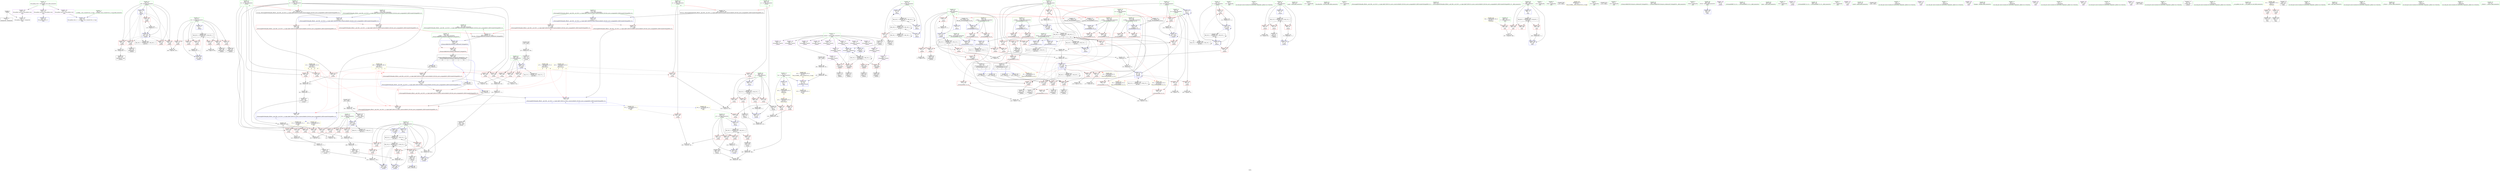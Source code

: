 digraph "SVFG" {
	label="SVFG";

	Node0x5585fd5a19c0 [shape=record,color=grey,label="{NodeID: 0\nNullPtr}"];
	Node0x5585fd5a19c0 -> Node0x5585fd5d1c20[style=solid];
	Node0x5585fd5a19c0 -> Node0x5585fd5dd520[style=solid];
	Node0x5585fd603bc0 [shape=record,color=black,label="{NodeID: 443\nMR_28V_3 = PHI(MR_28V_4, MR_28V_2, )\npts\{52 \}\n}"];
	Node0x5585fd603bc0 -> Node0x5585fd5d72c0[style=dashed];
	Node0x5585fd603bc0 -> Node0x5585fd5d7390[style=dashed];
	Node0x5585fd603bc0 -> Node0x5585fd5d7460[style=dashed];
	Node0x5585fd603bc0 -> Node0x5585fd5d7530[style=dashed];
	Node0x5585fd603bc0 -> Node0x5585fd5d7600[style=dashed];
	Node0x5585fd603bc0 -> Node0x5585fd5d76d0[style=dashed];
	Node0x5585fd603bc0 -> Node0x5585fd5de660[style=dashed];
	Node0x5585fd5e3f10 [shape=record,color=grey,label="{NodeID: 360\n360 = Binary(358, 359, )\n}"];
	Node0x5585fd5e3f10 -> Node0x5585fd5e4210[style=solid];
	Node0x5585fd5df430 [shape=record,color=blue,label="{NodeID: 277\n312\<--393\nl19\<--conv25\n_Z3runv\n}"];
	Node0x5585fd5df430 -> Node0x5585fd5d4760[style=dashed];
	Node0x5585fd5df430 -> Node0x5585fd5d4830[style=dashed];
	Node0x5585fd5df430 -> Node0x5585fd5d4900[style=dashed];
	Node0x5585fd5df430 -> Node0x5585fd5fd7c0[style=dashed];
	Node0x5585fd5d3170 [shape=record,color=red,label="{NodeID: 194\n381\<--298\n\<--a2\n_Z3runv\n}"];
	Node0x5585fd5d3170 -> Node0x5585fd5ea5a0[style=solid];
	Node0x5585fd5cfb20 [shape=record,color=purple,label="{NodeID: 111\n113\<--4\narrayidx16\<--canwin\n_Z4testv\n}"];
	Node0x5585fd5cfb20 -> Node0x5585fd5d7d50[style=solid];
	Node0x5585fd5ce5d0 [shape=record,color=green,label="{NodeID: 28\n37\<--38\nj\<--j_field_insensitive\n_Z4testv\n|{|<s8>1|<s9>2}}"];
	Node0x5585fd5ce5d0 -> Node0x5585fd5d6280[style=solid];
	Node0x5585fd5ce5d0 -> Node0x5585fd5d6350[style=solid];
	Node0x5585fd5ce5d0 -> Node0x5585fd5d6420[style=solid];
	Node0x5585fd5ce5d0 -> Node0x5585fd5d64f0[style=solid];
	Node0x5585fd5ce5d0 -> Node0x5585fd5d65c0[style=solid];
	Node0x5585fd5ce5d0 -> Node0x5585fd5d6690[style=solid];
	Node0x5585fd5ce5d0 -> Node0x5585fd5dd890[style=solid];
	Node0x5585fd5ce5d0 -> Node0x5585fd5de320[style=solid];
	Node0x5585fd5ce5d0:s8 -> Node0x5585fd629220[style=solid,color=red];
	Node0x5585fd5ce5d0:s9 -> Node0x5585fd628cb0[style=solid,color=red];
	Node0x5585fd60d8c0 [shape=record,color=yellow,style=double,label="{NodeID: 554\n51V_2 = CSCHI(MR_51V_1)\npts\{303 \}\nCS[]}"];
	Node0x5585fd60d8c0 -> Node0x5585fd5d38c0[style=dashed];
	Node0x5585fd60d8c0 -> Node0x5585fd5d3990[style=dashed];
	Node0x5585fd5d9520 [shape=record,color=grey,label="{NodeID: 388\n406 = Binary(405, 71, )\n}"];
	Node0x5585fd5d9520 -> Node0x5585fd5d03f0[style=solid];
	Node0x5585fd5d4830 [shape=record,color=red,label="{NodeID: 222\n400\<--312\n\<--l19\n_Z3runv\n}"];
	Node0x5585fd5d4830 -> Node0x5585fd5daa20[style=solid];
	Node0x5585fd5d6350 [shape=record,color=red,label="{NodeID: 139\n82\<--37\n\<--j\n_Z4testv\n}"];
	Node0x5585fd5d6350 -> Node0x5585fd5ea2a0[style=solid];
	Node0x5585fd5d0dd0 [shape=record,color=green,label="{NodeID: 56\n310\<--311\na15\<--a15_field_insensitive\n_Z3runv\n}"];
	Node0x5585fd5d0dd0 -> Node0x5585fd5d4420[style=solid];
	Node0x5585fd5d0dd0 -> Node0x5585fd5d44f0[style=solid];
	Node0x5585fd5d0dd0 -> Node0x5585fd5d45c0[style=solid];
	Node0x5585fd5d0dd0 -> Node0x5585fd5d4690[style=solid];
	Node0x5585fd5d0dd0 -> Node0x5585fd5df360[style=solid];
	Node0x5585fd5d0dd0 -> Node0x5585fd5df6a0[style=solid];
	Node0x5585fd5dde40 [shape=record,color=blue,label="{NodeID: 250\n47\<--71\nk22\<--\n_Z4testv\n}"];
	Node0x5585fd5dde40 -> Node0x5585fd5d6f80[style=dashed];
	Node0x5585fd5dde40 -> Node0x5585fd5d7050[style=dashed];
	Node0x5585fd5dde40 -> Node0x5585fd5dde40[style=dashed];
	Node0x5585fd5dde40 -> Node0x5585fd5de0b0[style=dashed];
	Node0x5585fd5dde40 -> Node0x5585fd602cc0[style=dashed];
	Node0x5585fd5d7a10 [shape=record,color=red,label="{NodeID: 167\n208\<--53\n\<--j58\n_Z4testv\n}"];
	Node0x5585fd5d2610 [shape=record,color=black,label="{NodeID: 84\n160\<--159\nidxprom44\<--\n_Z4testv\n}"];
	Node0x5585fd5b0ca0 [shape=record,color=green,label="{NodeID: 1\n6\<--1\n.str\<--dummyObj\nGlob }"];
	Node0x5585fd6040c0 [shape=record,color=black,label="{NodeID: 444\nMR_30V_2 = PHI(MR_30V_4, MR_30V_1, )\npts\{54 \}\n}"];
	Node0x5585fd6040c0 -> Node0x5585fd5de4c0[style=dashed];
	Node0x5585fd5e4090 [shape=record,color=grey,label="{NodeID: 361\n174 = Binary(173, 71, )\n}"];
	Node0x5585fd5e4090 -> Node0x5585fd5de320[style=solid];
	Node0x5585fd5df500 [shape=record,color=blue,label="{NodeID: 278\n304\<--409\nret\<--add33\n_Z3runv\n}"];
	Node0x5585fd5df500 -> Node0x5585fd5fcdc0[style=dashed];
	Node0x5585fd5d3240 [shape=record,color=red,label="{NodeID: 195\n341\<--300\n\<--b1\n_Z3runv\n}"];
	Node0x5585fd5d3240 -> Node0x5585fd5d9820[style=solid];
	Node0x5585fd5cfbf0 [shape=record,color=purple,label="{NodeID: 112\n142\<--4\narrayidx33\<--canwin\n_Z4testv\n}"];
	Node0x5585fd5ce6a0 [shape=record,color=green,label="{NodeID: 29\n39\<--40\ni5\<--i5_field_insensitive\n_Z4testv\n|{|<s7>3|<s8>4}}"];
	Node0x5585fd5ce6a0 -> Node0x5585fd5d6760[style=solid];
	Node0x5585fd5ce6a0 -> Node0x5585fd5d6830[style=solid];
	Node0x5585fd5ce6a0 -> Node0x5585fd5d6900[style=solid];
	Node0x5585fd5ce6a0 -> Node0x5585fd5d69d0[style=solid];
	Node0x5585fd5ce6a0 -> Node0x5585fd5d6aa0[style=solid];
	Node0x5585fd5ce6a0 -> Node0x5585fd5dd960[style=solid];
	Node0x5585fd5ce6a0 -> Node0x5585fd5de250[style=solid];
	Node0x5585fd5ce6a0:s7 -> Node0x5585fd6293a0[style=solid,color=red];
	Node0x5585fd5ce6a0:s8 -> Node0x5585fd628e00[style=solid,color=red];
	Node0x5585fd60d9a0 [shape=record,color=yellow,style=double,label="{NodeID: 555\n42V_2 = CSCHI(MR_42V_1)\npts\{10 \}\nCS[]}"];
	Node0x5585fd5d96a0 [shape=record,color=grey,label="{NodeID: 389\n414 = Binary(412, 413, )\n}"];
	Node0x5585fd5d96a0 -> Node0x5585fd5e4f90[style=solid];
	Node0x5585fd5d4900 [shape=record,color=red,label="{NodeID: 223\n403\<--312\n\<--l19\n_Z3runv\n}"];
	Node0x5585fd5d4900 -> Node0x5585fd5e4b10[style=solid];
	Node0x5585fd5d6420 [shape=record,color=red,label="{NodeID: 140\n90\<--37\n\<--j\n_Z4testv\n}"];
	Node0x5585fd5d6420 -> Node0x5585fd5e5410[style=solid];
	Node0x5585fd5d0ea0 [shape=record,color=green,label="{NodeID: 57\n312\<--313\nl19\<--l19_field_insensitive\n_Z3runv\n}"];
	Node0x5585fd5d0ea0 -> Node0x5585fd5d4760[style=solid];
	Node0x5585fd5d0ea0 -> Node0x5585fd5d4830[style=solid];
	Node0x5585fd5d0ea0 -> Node0x5585fd5d4900[style=solid];
	Node0x5585fd5d0ea0 -> Node0x5585fd5df430[style=solid];
	Node0x5585fd5ddf10 [shape=record,color=blue,label="{NodeID: 251\n49\<--130\nnj\<--sub25\n_Z4testv\n|{|<s8>3|<s9>4}}"];
	Node0x5585fd5ddf10 -> Node0x5585fd5d7120[style=dashed];
	Node0x5585fd5ddf10 -> Node0x5585fd5d71f0[style=dashed];
	Node0x5585fd5ddf10 -> Node0x5585fd5d7bb0[style=dashed];
	Node0x5585fd5ddf10 -> Node0x5585fd5d7c80[style=dashed];
	Node0x5585fd5ddf10 -> Node0x5585fd5d7e20[style=dashed];
	Node0x5585fd5ddf10 -> Node0x5585fd5d7ef0[style=dashed];
	Node0x5585fd5ddf10 -> Node0x5585fd5ddf10[style=dashed];
	Node0x5585fd5ddf10 -> Node0x5585fd6031c0[style=dashed];
	Node0x5585fd5ddf10:s8 -> Node0x5585fd608440[style=dashed,color=red];
	Node0x5585fd5ddf10:s9 -> Node0x5585fd5f9020[style=dashed,color=red];
	Node0x5585fd5d7ae0 [shape=record,color=red,label="{NodeID: 168\n215\<--53\n\<--j58\n_Z4testv\n}"];
	Node0x5585fd5d7ae0 -> Node0x5585fd5e4e10[style=solid];
	Node0x5585fd5d26e0 [shape=record,color=black,label="{NodeID: 85\n163\<--162\nidxprom46\<--\n_Z4testv\n}"];
	Node0x5585fd5b0fe0 [shape=record,color=green,label="{NodeID: 2\n9\<--1\n\<--dummyObj\nCan only get source location for instruction, argument, global var or function.}"];
	Node0x5585fd6045c0 [shape=record,color=black,label="{NodeID: 445\nMR_12V_3 = PHI(MR_12V_4, MR_12V_2, )\npts\{36 \}\n}"];
	Node0x5585fd6045c0 -> Node0x5585fd5d6010[style=dashed];
	Node0x5585fd6045c0 -> Node0x5585fd5d60e0[style=dashed];
	Node0x5585fd6045c0 -> Node0x5585fd5d61b0[style=dashed];
	Node0x5585fd6045c0 -> Node0x5585fd5dd7c0[style=dashed];
	Node0x5585fd5e4210 [shape=record,color=grey,label="{NodeID: 362\n361 = Binary(360, 71, )\n}"];
	Node0x5585fd5e4210 -> Node0x5585fd5d00b0[style=solid];
	Node0x5585fd5df5d0 [shape=record,color=blue,label="{NodeID: 279\n304\<--418\nret\<--add38\n_Z3runv\n}"];
	Node0x5585fd5df5d0 -> Node0x5585fd5fcdc0[style=dashed];
	Node0x5585fd5d3310 [shape=record,color=red,label="{NodeID: 196\n350\<--300\n\<--b1\n_Z3runv\n}"];
	Node0x5585fd5d3310 -> Node0x5585fd5e3910[style=solid];
	Node0x5585fd5cfcc0 [shape=record,color=purple,label="{NodeID: 113\n146\<--4\narrayidx36\<--canwin\n_Z4testv\n}"];
	Node0x5585fd5cfcc0 -> Node0x5585fd5d7fc0[style=solid];
	Node0x5585fd5ce770 [shape=record,color=green,label="{NodeID: 30\n41\<--42\ncw\<--cw_field_insensitive\n_Z4testv\n}"];
	Node0x5585fd5ce770 -> Node0x5585fd5d6b70[style=solid];
	Node0x5585fd5ce770 -> Node0x5585fd5dda30[style=solid];
	Node0x5585fd5ce770 -> Node0x5585fd5ddca0[style=solid];
	Node0x5585fd5ce770 -> Node0x5585fd5ddfe0[style=solid];
	Node0x5585fd18bc10 [shape=record,color=black,label="{NodeID: 556\n139 = PHI(225, )\n}"];
	Node0x5585fd18bc10 -> Node0x5585fd5d7e20[style=solid];
	Node0x5585fd608090 [shape=record,color=yellow,style=double,label="{NodeID: 473\n10V_1 = ENCHI(MR_10V_0)\npts\{40 46 \}\nFun[_ZSt3maxIiERKT_S2_S2_]}"];
	Node0x5585fd608090 -> Node0x5585fd5d8710[style=dashed];
	Node0x5585fd5d9820 [shape=record,color=grey,label="{NodeID: 390\n343 = cmp(341, 342, )\n}"];
	Node0x5585fd5d49d0 [shape=record,color=red,label="{NodeID: 224\n445\<--437\n\<--__a.addr\n_ZSt4swapIiENSt9enable_ifIXsr6__and_ISt6__not_ISt15__is_tuple_likeIT_EESt21is_move_constructibleIS3_ESt18is_move_assignableIS3_EEE5valueEvE4typeERS3_SC_\n|{<s0>12}}"];
	Node0x5585fd5d49d0:s0 -> Node0x5585fd6289a0[style=solid,color=red];
	Node0x5585fd5d64f0 [shape=record,color=red,label="{NodeID: 141\n126\<--37\n\<--j\n_Z4testv\n}"];
	Node0x5585fd5d64f0 -> Node0x5585fd5d90a0[style=solid];
	Node0x5585fd5d0f70 [shape=record,color=green,label="{NodeID: 58\n316\<--317\nscanf\<--scanf_field_insensitive\n}"];
	Node0x5585fd5ddfe0 [shape=record,color=blue,label="{NodeID: 252\n41\<--67\ncw\<--\n_Z4testv\n}"];
	Node0x5585fd5ddfe0 -> Node0x5585fd5fffc0[style=dashed];
	Node0x5585fd5d7bb0 [shape=record,color=red,label="{NodeID: 169\n105\<--102\n\<--call\n_Z4testv\n}"];
	Node0x5585fd5d7bb0 -> Node0x5585fd5d1f90[style=solid];
	Node0x5585fd5d27b0 [shape=record,color=black,label="{NodeID: 86\n189\<--188\nidxprom62\<--\n_Z4testv\n}"];
	Node0x5585fd5b10a0 [shape=record,color=green,label="{NodeID: 3\n11\<--1\n.str.1\<--dummyObj\nGlob }"];
	Node0x5585fd5e4390 [shape=record,color=grey,label="{NodeID: 363\n364 = Binary(363, 362, )\n}"];
	Node0x5585fd5e4390 -> Node0x5585fd5df1c0[style=solid];
	Node0x5585fd5df6a0 [shape=record,color=blue,label="{NodeID: 280\n310\<--424\na15\<--inc42\n_Z3runv\n}"];
	Node0x5585fd5df6a0 -> Node0x5585fd5fd2c0[style=dashed];
	Node0x5585fd5d33e0 [shape=record,color=red,label="{NodeID: 197\n359\<--300\n\<--b1\n_Z3runv\n}"];
	Node0x5585fd5d33e0 -> Node0x5585fd5e3f10[style=solid];
	Node0x5585fd5cfd90 [shape=record,color=purple,label="{NodeID: 114\n161\<--4\narrayidx45\<--canwin\n_Z4testv\n}"];
	Node0x5585fd5ce840 [shape=record,color=green,label="{NodeID: 31\n43\<--44\nk\<--k_field_insensitive\n_Z4testv\n}"];
	Node0x5585fd5ce840 -> Node0x5585fd5d6c40[style=solid];
	Node0x5585fd5ce840 -> Node0x5585fd5d6d10[style=solid];
	Node0x5585fd5ce840 -> Node0x5585fd5ddb00[style=solid];
	Node0x5585fd5ce840 -> Node0x5585fd5ddd70[style=solid];
	Node0x5585fd625380 [shape=record,color=black,label="{NodeID: 557\n143 = PHI(250, )\n}"];
	Node0x5585fd625380 -> Node0x5585fd5d7ef0[style=solid];
	Node0x5585fd5d99a0 [shape=record,color=grey,label="{NodeID: 391\n347 = cmp(345, 346, )\n}"];
	Node0x5585fd5d4aa0 [shape=record,color=red,label="{NodeID: 225\n454\<--437\n\<--__a.addr\n_ZSt4swapIiENSt9enable_ifIXsr6__and_ISt6__not_ISt15__is_tuple_likeIT_EESt21is_move_constructibleIS3_ESt18is_move_assignableIS3_EEE5valueEvE4typeERS3_SC_\n}"];
	Node0x5585fd5d4aa0 -> Node0x5585fd5df9e0[style=solid];
	Node0x5585fd5d65c0 [shape=record,color=red,label="{NodeID: 142\n159\<--37\n\<--j\n_Z4testv\n}"];
	Node0x5585fd5d65c0 -> Node0x5585fd5d2610[style=solid];
	Node0x5585fd5d1070 [shape=record,color=green,label="{NodeID: 59\n335\<--336\nllvm.floor.f64\<--llvm.floor.f64_field_insensitive\n}"];
	Node0x5585fd5fc3c0 [shape=record,color=black,label="{NodeID: 419\nMR_2V_3 = PHI(MR_2V_4, MR_2V_2, )\npts\{229 \}\n}"];
	Node0x5585fd5fc3c0 -> Node0x5585fd5d8230[style=dashed];
	Node0x5585fd5de0b0 [shape=record,color=blue,label="{NodeID: 253\n47\<--154\nk22\<--inc41\n_Z4testv\n}"];
	Node0x5585fd5de0b0 -> Node0x5585fd5d6f80[style=dashed];
	Node0x5585fd5de0b0 -> Node0x5585fd5d7050[style=dashed];
	Node0x5585fd5de0b0 -> Node0x5585fd5dde40[style=dashed];
	Node0x5585fd5de0b0 -> Node0x5585fd5de0b0[style=dashed];
	Node0x5585fd5de0b0 -> Node0x5585fd602cc0[style=dashed];
	Node0x5585fd5d7c80 [shape=record,color=red,label="{NodeID: 170\n111\<--108\n\<--call14\n_Z4testv\n}"];
	Node0x5585fd5d7c80 -> Node0x5585fd5d2060[style=solid];
	Node0x5585fd5d2880 [shape=record,color=black,label="{NodeID: 87\n192\<--191\nidxprom64\<--\n_Z4testv\n}"];
	Node0x5585fd5b1160 [shape=record,color=green,label="{NodeID: 4\n13\<--1\n.str.2\<--dummyObj\nGlob }"];
	Node0x5585fd5e4510 [shape=record,color=grey,label="{NodeID: 364\n330 = Binary(328, 329, )\n}"];
	Node0x5585fd5e4510 -> Node0x5585fd5e4690[style=solid];
	Node0x5585fd5df770 [shape=record,color=blue,label="{NodeID: 281\n437\<--435\n__a.addr\<--__a\n_ZSt4swapIiENSt9enable_ifIXsr6__and_ISt6__not_ISt15__is_tuple_likeIT_EESt21is_move_constructibleIS3_ESt18is_move_assignableIS3_EEE5valueEvE4typeERS3_SC_\n}"];
	Node0x5585fd5df770 -> Node0x5585fd5d49d0[style=dashed];
	Node0x5585fd5df770 -> Node0x5585fd5d4aa0[style=dashed];
	Node0x5585fd5d34b0 [shape=record,color=red,label="{NodeID: 198\n395\<--300\n\<--b1\n_Z3runv\n}"];
	Node0x5585fd5d34b0 -> Node0x5585fd5da8a0[style=solid];
	Node0x5585fd5d4ff0 [shape=record,color=purple,label="{NodeID: 115\n164\<--4\narrayidx47\<--canwin\n_Z4testv\n}"];
	Node0x5585fd5d4ff0 -> Node0x5585fd5de180[style=solid];
	Node0x5585fd5ce910 [shape=record,color=green,label="{NodeID: 32\n45\<--46\nni\<--ni_field_insensitive\n_Z4testv\n|{|<s3>1|<s4>2}}"];
	Node0x5585fd5ce910 -> Node0x5585fd5d6de0[style=solid];
	Node0x5585fd5ce910 -> Node0x5585fd5d6eb0[style=solid];
	Node0x5585fd5ce910 -> Node0x5585fd5ddbd0[style=solid];
	Node0x5585fd5ce910:s3 -> Node0x5585fd6293a0[style=solid,color=red];
	Node0x5585fd5ce910:s4 -> Node0x5585fd628e00[style=solid,color=red];
	Node0x5585fd627b50 [shape=record,color=black,label="{NodeID: 558\n102 = PHI(225, )\n}"];
	Node0x5585fd627b50 -> Node0x5585fd5d7bb0[style=solid];
	Node0x5585fd5d9b20 [shape=record,color=grey,label="{NodeID: 392\n180 = cmp(179, 60, )\n}"];
	Node0x5585fd5d4b70 [shape=record,color=red,label="{NodeID: 226\n451\<--439\n\<--__b.addr\n_ZSt4swapIiENSt9enable_ifIXsr6__and_ISt6__not_ISt15__is_tuple_likeIT_EESt21is_move_constructibleIS3_ESt18is_move_assignableIS3_EEE5valueEvE4typeERS3_SC_\n|{<s0>13}}"];
	Node0x5585fd5d4b70:s0 -> Node0x5585fd6289a0[style=solid,color=red];
	Node0x5585fd5d6690 [shape=record,color=red,label="{NodeID: 143\n173\<--37\n\<--j\n_Z4testv\n}"];
	Node0x5585fd5d6690 -> Node0x5585fd5e4090[style=solid];
	Node0x5585fd5d1170 [shape=record,color=green,label="{NodeID: 60\n374\<--375\n_ZSt4swapIiENSt9enable_ifIXsr6__and_ISt6__not_ISt15__is_tuple_likeIT_EESt21is_move_constructibleIS3_ESt18is_move_assignableIS3_EEE5valueEvE4typeERS3_SC_\<--_ZSt4swapIiENSt9enable_ifIXsr6__and_ISt6__not_ISt15__is_tuple_likeIT_EESt21is_move_constructibleIS3_ESt18is_move_assignableIS3_EEE5valueEvE4typeERS3_SC__field_insensitive\n}"];
	Node0x5585fd5fc8c0 [shape=record,color=black,label="{NodeID: 420\nMR_80V_3 = PHI(MR_80V_4, MR_80V_2, )\npts\{469 \}\n}"];
	Node0x5585fd5fc8c0 -> Node0x5585fd5dcf10[style=dashed];
	Node0x5585fd5fc8c0 -> Node0x5585fd5dcfe0[style=dashed];
	Node0x5585fd5fc8c0 -> Node0x5585fd5dd0b0[style=dashed];
	Node0x5585fd5fc8c0 -> Node0x5585fd5dfd20[style=dashed];
	Node0x5585fd5de180 [shape=record,color=blue,label="{NodeID: 254\n164\<--165\narrayidx47\<--frombool\n_Z4testv\n}"];
	Node0x5585fd5de180 -> Node0x5585fd5d7d50[style=dashed];
	Node0x5585fd5de180 -> Node0x5585fd5d7fc0[style=dashed];
	Node0x5585fd5de180 -> Node0x5585fd5de180[style=dashed];
	Node0x5585fd5de180 -> Node0x5585fd6036c0[style=dashed];
	Node0x5585fd5d7d50 [shape=record,color=red,label="{NodeID: 171\n114\<--113\n\<--arrayidx16\n_Z4testv\n}"];
	Node0x5585fd5d7d50 -> Node0x5585fd5d2130[style=solid];
	Node0x5585fd5d2950 [shape=record,color=black,label="{NodeID: 88\n195\<--194\ntobool66\<--\n_Z4testv\n}"];
	Node0x5585fd5c1c80 [shape=record,color=green,label="{NodeID: 5\n15\<--1\n.str.3\<--dummyObj\nGlob }"];
	Node0x5585fd5e4690 [shape=record,color=grey,label="{NodeID: 365\n333 = Binary(330, 332, )\n}"];
	Node0x5585fd5df840 [shape=record,color=blue,label="{NodeID: 282\n439\<--436\n__b.addr\<--__b\n_ZSt4swapIiENSt9enable_ifIXsr6__and_ISt6__not_ISt15__is_tuple_likeIT_EESt21is_move_constructibleIS3_ESt18is_move_assignableIS3_EEE5valueEvE4typeERS3_SC_\n}"];
	Node0x5585fd5df840 -> Node0x5585fd5d4b70[style=dashed];
	Node0x5585fd5df840 -> Node0x5585fd5d4c40[style=dashed];
	Node0x5585fd5d3580 [shape=record,color=red,label="{NodeID: 199\n404\<--300\n\<--b1\n_Z3runv\n}"];
	Node0x5585fd5d3580 -> Node0x5585fd5e4b10[style=solid];
	Node0x5585fd5d5080 [shape=record,color=purple,label="{NodeID: 116\n190\<--4\narrayidx63\<--canwin\n_Z4testv\n}"];
	Node0x5585fd5ce9e0 [shape=record,color=green,label="{NodeID: 33\n47\<--48\nk22\<--k22_field_insensitive\n_Z4testv\n}"];
	Node0x5585fd5ce9e0 -> Node0x5585fd5d6f80[style=solid];
	Node0x5585fd5ce9e0 -> Node0x5585fd5d7050[style=solid];
	Node0x5585fd5ce9e0 -> Node0x5585fd5dde40[style=solid];
	Node0x5585fd5ce9e0 -> Node0x5585fd5de0b0[style=solid];
	Node0x5585fd627c90 [shape=record,color=black,label="{NodeID: 559\n108 = PHI(250, )\n}"];
	Node0x5585fd627c90 -> Node0x5585fd5d7c80[style=solid];
	Node0x5585fd5d9ca0 [shape=record,color=grey,label="{NodeID: 393\n240 = cmp(237, 239, )\n}"];
	Node0x5585fd5d4c40 [shape=record,color=red,label="{NodeID: 227\n458\<--439\n\<--__b.addr\n_ZSt4swapIiENSt9enable_ifIXsr6__and_ISt6__not_ISt15__is_tuple_likeIT_EESt21is_move_constructibleIS3_ESt18is_move_assignableIS3_EEE5valueEvE4typeERS3_SC_\n}"];
	Node0x5585fd5d4c40 -> Node0x5585fd5dfab0[style=solid];
	Node0x5585fd5d6760 [shape=record,color=red,label="{NodeID: 144\n81\<--39\n\<--i5\n_Z4testv\n}"];
	Node0x5585fd5d6760 -> Node0x5585fd5ea2a0[style=solid];
	Node0x5585fd5d1270 [shape=record,color=green,label="{NodeID: 61\n437\<--438\n__a.addr\<--__a.addr_field_insensitive\n_ZSt4swapIiENSt9enable_ifIXsr6__and_ISt6__not_ISt15__is_tuple_likeIT_EESt21is_move_constructibleIS3_ESt18is_move_assignableIS3_EEE5valueEvE4typeERS3_SC_\n}"];
	Node0x5585fd5d1270 -> Node0x5585fd5d49d0[style=solid];
	Node0x5585fd5d1270 -> Node0x5585fd5d4aa0[style=solid];
	Node0x5585fd5d1270 -> Node0x5585fd5df770[style=solid];
	Node0x5585fd5fcdc0 [shape=record,color=black,label="{NodeID: 421\nMR_53V_8 = PHI(MR_53V_12, MR_53V_3, )\npts\{305 \}\n}"];
	Node0x5585fd5fcdc0 -> Node0x5585fd5d3c00[style=dashed];
	Node0x5585fd5fcdc0 -> Node0x5585fd5d3cd0[style=dashed];
	Node0x5585fd5fcdc0 -> Node0x5585fd5d3da0[style=dashed];
	Node0x5585fd5fcdc0 -> Node0x5585fd5df500[style=dashed];
	Node0x5585fd5fcdc0 -> Node0x5585fd5df5d0[style=dashed];
	Node0x5585fd5fcdc0 -> Node0x5585fd5fcdc0[style=dashed];
	Node0x5585fd5de250 [shape=record,color=blue,label="{NodeID: 255\n39\<--169\ni5\<--inc49\n_Z4testv\n}"];
	Node0x5585fd5de250 -> Node0x5585fd5fdcc0[style=dashed];
	Node0x5585fd5d7e20 [shape=record,color=red,label="{NodeID: 172\n140\<--139\n\<--call31\n_Z4testv\n}"];
	Node0x5585fd5d7e20 -> Node0x5585fd5d2200[style=solid];
	Node0x5585fd5d2a20 [shape=record,color=black,label="{NodeID: 89\n198\<--197\nidxprom68\<--\n_Z4testv\n}"];
	Node0x5585fd5c1d40 [shape=record,color=green,label="{NodeID: 6\n17\<--1\nstdin\<--dummyObj\nGlob }"];
	Node0x5585fd5e4810 [shape=record,color=grey,label="{NodeID: 366\n370 = Binary(369, 71, )\n}"];
	Node0x5585fd5e4810 -> Node0x5585fd5df290[style=solid];
	Node0x5585fd5df910 [shape=record,color=blue,label="{NodeID: 283\n441\<--449\n__tmp\<--\n_ZSt4swapIiENSt9enable_ifIXsr6__and_ISt6__not_ISt15__is_tuple_likeIT_EESt21is_move_constructibleIS3_ESt18is_move_assignableIS3_EEE5valueEvE4typeERS3_SC_\n}"];
	Node0x5585fd5df910 -> Node0x5585fd5d4de0[style=dashed];
	Node0x5585fd5df910 -> Node0x5585fd5d4eb0[style=dashed];
	Node0x5585fd5d3650 [shape=record,color=red,label="{NodeID: 200\n413\<--300\n\<--b1\n_Z3runv\n}"];
	Node0x5585fd5d3650 -> Node0x5585fd5d96a0[style=solid];
	Node0x5585fd5d5110 [shape=record,color=purple,label="{NodeID: 117\n193\<--4\narrayidx65\<--canwin\n_Z4testv\n}"];
	Node0x5585fd5d5110 -> Node0x5585fd5d8090[style=solid];
	Node0x5585fd5ceab0 [shape=record,color=green,label="{NodeID: 34\n49\<--50\nnj\<--nj_field_insensitive\n_Z4testv\n|{|<s3>3|<s4>4}}"];
	Node0x5585fd5ceab0 -> Node0x5585fd5d7120[style=solid];
	Node0x5585fd5ceab0 -> Node0x5585fd5d71f0[style=solid];
	Node0x5585fd5ceab0 -> Node0x5585fd5ddf10[style=solid];
	Node0x5585fd5ceab0:s3 -> Node0x5585fd629220[style=solid,color=red];
	Node0x5585fd5ceab0:s4 -> Node0x5585fd628cb0[style=solid,color=red];
	Node0x5585fd627dd0 [shape=record,color=black,label="{NodeID: 560\n210 = PHI()\n}"];
	Node0x5585fd608440 [shape=record,color=yellow,style=double,label="{NodeID: 477\n8V_1 = ENCHI(MR_8V_0)\npts\{38 50 \}\nFun[_ZSt3maxIiERKT_S2_S2_]}"];
	Node0x5585fd608440 -> Node0x5585fd5d8640[style=dashed];
	Node0x5585fd5d9e20 [shape=record,color=grey,label="{NodeID: 394\n137 = cmp(136, 56, )\n}"];
	Node0x5585fd5d4d10 [shape=record,color=red,label="{NodeID: 228\n449\<--446\n\<--call\n_ZSt4swapIiENSt9enable_ifIXsr6__and_ISt6__not_ISt15__is_tuple_likeIT_EESt21is_move_constructibleIS3_ESt18is_move_assignableIS3_EEE5valueEvE4typeERS3_SC_\n}"];
	Node0x5585fd5d4d10 -> Node0x5585fd5df910[style=solid];
	Node0x5585fd5d6830 [shape=record,color=red,label="{NodeID: 145\n89\<--39\n\<--i5\n_Z4testv\n}"];
	Node0x5585fd5d6830 -> Node0x5585fd5e5890[style=solid];
	Node0x5585fd5d1340 [shape=record,color=green,label="{NodeID: 62\n439\<--440\n__b.addr\<--__b.addr_field_insensitive\n_ZSt4swapIiENSt9enable_ifIXsr6__and_ISt6__not_ISt15__is_tuple_likeIT_EESt21is_move_constructibleIS3_ESt18is_move_assignableIS3_EEE5valueEvE4typeERS3_SC_\n}"];
	Node0x5585fd5d1340 -> Node0x5585fd5d4b70[style=solid];
	Node0x5585fd5d1340 -> Node0x5585fd5d4c40[style=solid];
	Node0x5585fd5d1340 -> Node0x5585fd5df840[style=solid];
	Node0x5585fd60a790 [shape=record,color=yellow,style=double,label="{NodeID: 505\nRETMU(42V_2)\npts\{10 \}\nFun[_GLOBAL__sub_I_GarnetCrow_2_0.cpp]}"];
	Node0x5585fd5fd2c0 [shape=record,color=black,label="{NodeID: 422\nMR_59V_3 = PHI(MR_59V_4, MR_59V_2, )\npts\{311 \}\n}"];
	Node0x5585fd5fd2c0 -> Node0x5585fd5d4420[style=dashed];
	Node0x5585fd5fd2c0 -> Node0x5585fd5d44f0[style=dashed];
	Node0x5585fd5fd2c0 -> Node0x5585fd5d45c0[style=dashed];
	Node0x5585fd5fd2c0 -> Node0x5585fd5d4690[style=dashed];
	Node0x5585fd5fd2c0 -> Node0x5585fd5df6a0[style=dashed];
	Node0x5585fd5de320 [shape=record,color=blue,label="{NodeID: 256\n37\<--174\nj\<--inc52\n_Z4testv\n}"];
	Node0x5585fd5de320 -> Node0x5585fd6013c0[style=dashed];
	Node0x5585fd5d7ef0 [shape=record,color=red,label="{NodeID: 173\n144\<--143\n\<--call34\n_Z4testv\n}"];
	Node0x5585fd5d7ef0 -> Node0x5585fd5d22d0[style=solid];
	Node0x5585fd5d2af0 [shape=record,color=black,label="{NodeID: 90\n202\<--201\nidxprom70\<--add\n_Z4testv\n}"];
	Node0x5585fd5c1e00 [shape=record,color=green,label="{NodeID: 7\n18\<--1\n.str.4\<--dummyObj\nGlob }"];
	Node0x5585fd5e4990 [shape=record,color=grey,label="{NodeID: 367\n409 = Binary(408, 407, )\n}"];
	Node0x5585fd5e4990 -> Node0x5585fd5df500[style=solid];
	Node0x5585fd5df9e0 [shape=record,color=blue,label="{NodeID: 284\n454\<--453\n\<--\n_ZSt4swapIiENSt9enable_ifIXsr6__and_ISt6__not_ISt15__is_tuple_likeIT_EESt21is_move_constructibleIS3_ESt18is_move_assignableIS3_EEE5valueEvE4typeERS3_SC_\n|{|<s1>9|<s2>10}}"];
	Node0x5585fd5df9e0 -> Node0x5585fd5d4eb0[style=dashed];
	Node0x5585fd5df9e0:s1 -> Node0x5585fd60d520[style=dashed,color=blue];
	Node0x5585fd5df9e0:s2 -> Node0x5585fd60d760[style=dashed,color=blue];
	Node0x5585fd5d3720 [shape=record,color=red,label="{NodeID: 201\n345\<--302\n\<--b2\n_Z3runv\n}"];
	Node0x5585fd5d3720 -> Node0x5585fd5d99a0[style=solid];
	Node0x5585fd5d51e0 [shape=record,color=purple,label="{NodeID: 118\n199\<--4\narrayidx69\<--canwin\n_Z4testv\n}"];
	Node0x5585fd5ceb80 [shape=record,color=green,label="{NodeID: 35\n51\<--52\ni54\<--i54_field_insensitive\n_Z4testv\n}"];
	Node0x5585fd5ceb80 -> Node0x5585fd5d72c0[style=solid];
	Node0x5585fd5ceb80 -> Node0x5585fd5d7390[style=solid];
	Node0x5585fd5ceb80 -> Node0x5585fd5d7460[style=solid];
	Node0x5585fd5ceb80 -> Node0x5585fd5d7530[style=solid];
	Node0x5585fd5ceb80 -> Node0x5585fd5d7600[style=solid];
	Node0x5585fd5ceb80 -> Node0x5585fd5d76d0[style=solid];
	Node0x5585fd5ceb80 -> Node0x5585fd5de3f0[style=solid];
	Node0x5585fd5ceb80 -> Node0x5585fd5de660[style=solid];
	Node0x5585fd627ea0 [shape=record,color=black,label="{NodeID: 561\n315 = PHI()\n}"];
	Node0x5585fd608520 [shape=record,color=yellow,style=double,label="{NodeID: 478\n42V_1 = ENCHI(MR_42V_0)\npts\{10 \}\nFun[_Z3runv]}"];
	Node0x5585fd608520 -> Node0x5585fd5d5cd0[style=dashed];
	Node0x5585fd608520 -> Node0x5585fd5d5da0[style=dashed];
	Node0x5585fd5d9fa0 [shape=record,color=grey,label="{NodeID: 395\n133 = cmp(132, 56, )\n}"];
	Node0x5585fd5d4de0 [shape=record,color=red,label="{NodeID: 229\n453\<--452\n\<--call1\n_ZSt4swapIiENSt9enable_ifIXsr6__and_ISt6__not_ISt15__is_tuple_likeIT_EESt21is_move_constructibleIS3_ESt18is_move_assignableIS3_EEE5valueEvE4typeERS3_SC_\n}"];
	Node0x5585fd5d4de0 -> Node0x5585fd5df9e0[style=solid];
	Node0x5585fd5d6900 [shape=record,color=red,label="{NodeID: 146\n127\<--39\n\<--i5\n_Z4testv\n}"];
	Node0x5585fd5d6900 -> Node0x5585fd5d9220[style=solid];
	Node0x5585fd5d1410 [shape=record,color=green,label="{NodeID: 63\n441\<--442\n__tmp\<--__tmp_field_insensitive\n_ZSt4swapIiENSt9enable_ifIXsr6__and_ISt6__not_ISt15__is_tuple_likeIT_EESt21is_move_constructibleIS3_ESt18is_move_assignableIS3_EEE5valueEvE4typeERS3_SC_\n|{|<s1>14}}"];
	Node0x5585fd5d1410 -> Node0x5585fd5df910[style=solid];
	Node0x5585fd5d1410:s1 -> Node0x5585fd6289a0[style=solid,color=red];
	Node0x5585fd5fd7c0 [shape=record,color=black,label="{NodeID: 423\nMR_61V_2 = PHI(MR_61V_3, MR_61V_1, )\npts\{313 \}\n}"];
	Node0x5585fd5fd7c0 -> Node0x5585fd5df430[style=dashed];
	Node0x5585fd5de3f0 [shape=record,color=blue,label="{NodeID: 257\n51\<--71\ni54\<--\n_Z4testv\n}"];
	Node0x5585fd5de3f0 -> Node0x5585fd603bc0[style=dashed];
	Node0x5585fd5d7fc0 [shape=record,color=red,label="{NodeID: 174\n147\<--146\n\<--arrayidx36\n_Z4testv\n}"];
	Node0x5585fd5d7fc0 -> Node0x5585fd5d23a0[style=solid];
	Node0x5585fd5d2bc0 [shape=record,color=black,label="{NodeID: 91\n205\<--204\ntobool72\<--\n_Z4testv\n}"];
	Node0x5585fd5c1ec0 [shape=record,color=green,label="{NodeID: 8\n20\<--1\n.str.5\<--dummyObj\nGlob }"];
	Node0x5585fd5e4b10 [shape=record,color=grey,label="{NodeID: 368\n405 = Binary(403, 404, )\n}"];
	Node0x5585fd5e4b10 -> Node0x5585fd5d9520[style=solid];
	Node0x5585fd5dfab0 [shape=record,color=blue,label="{NodeID: 285\n458\<--457\n\<--\n_ZSt4swapIiENSt9enable_ifIXsr6__and_ISt6__not_ISt15__is_tuple_likeIT_EESt21is_move_constructibleIS3_ESt18is_move_assignableIS3_EEE5valueEvE4typeERS3_SC_\n|{<s0>9|<s1>10}}"];
	Node0x5585fd5dfab0:s0 -> Node0x5585fd60d680[style=dashed,color=blue];
	Node0x5585fd5dfab0:s1 -> Node0x5585fd60d8c0[style=dashed,color=blue];
	Node0x5585fd5d37f0 [shape=record,color=red,label="{NodeID: 202\n358\<--302\n\<--b2\n_Z3runv\n}"];
	Node0x5585fd5d37f0 -> Node0x5585fd5e3f10[style=solid];
	Node0x5585fd5d52b0 [shape=record,color=purple,label="{NodeID: 119\n203\<--4\narrayidx71\<--canwin\n_Z4testv\n}"];
	Node0x5585fd5d52b0 -> Node0x5585fd5d8160[style=solid];
	Node0x5585fd5cec50 [shape=record,color=green,label="{NodeID: 36\n53\<--54\nj58\<--j58_field_insensitive\n_Z4testv\n}"];
	Node0x5585fd5cec50 -> Node0x5585fd5d77a0[style=solid];
	Node0x5585fd5cec50 -> Node0x5585fd5d7870[style=solid];
	Node0x5585fd5cec50 -> Node0x5585fd5d7940[style=solid];
	Node0x5585fd5cec50 -> Node0x5585fd5d7a10[style=solid];
	Node0x5585fd5cec50 -> Node0x5585fd5d7ae0[style=solid];
	Node0x5585fd5cec50 -> Node0x5585fd5de4c0[style=solid];
	Node0x5585fd5cec50 -> Node0x5585fd5de590[style=solid];
	Node0x5585fd627f70 [shape=record,color=black,label="{NodeID: 562\n446 = PHI(503, )\n}"];
	Node0x5585fd627f70 -> Node0x5585fd5d4d10[style=solid];
	Node0x5585fd608630 [shape=record,color=yellow,style=double,label="{NodeID: 479\n45V_1 = ENCHI(MR_45V_0)\npts\{297 \}\nFun[_Z3runv]|{|<s1>9|<s2>9|<s3>9}}"];
	Node0x5585fd608630 -> Node0x5585fd5d8d90[style=dashed];
	Node0x5585fd608630:s1 -> Node0x5585fd5d4d10[style=dashed,color=red];
	Node0x5585fd608630:s2 -> Node0x5585fd5d4de0[style=dashed,color=red];
	Node0x5585fd608630:s3 -> Node0x5585fd5df9e0[style=dashed,color=red];
	Node0x5585fd5da120 [shape=record,color=grey,label="{NodeID: 396\n59 = cmp(58, 60, )\n}"];
	Node0x5585fd5d4eb0 [shape=record,color=red,label="{NodeID: 230\n457\<--456\n\<--call2\n_ZSt4swapIiENSt9enable_ifIXsr6__and_ISt6__not_ISt15__is_tuple_likeIT_EESt21is_move_constructibleIS3_ESt18is_move_assignableIS3_EEE5valueEvE4typeERS3_SC_\n}"];
	Node0x5585fd5d4eb0 -> Node0x5585fd5dfab0[style=solid];
	Node0x5585fd5d69d0 [shape=record,color=red,label="{NodeID: 147\n162\<--39\n\<--i5\n_Z4testv\n}"];
	Node0x5585fd5d69d0 -> Node0x5585fd5d26e0[style=solid];
	Node0x5585fd5d14e0 [shape=record,color=green,label="{NodeID: 64\n447\<--448\n_ZSt4moveIRiEONSt16remove_referenceIT_E4typeEOS2_\<--_ZSt4moveIRiEONSt16remove_referenceIT_E4typeEOS2__field_insensitive\n}"];
	Node0x5585fd5fdcc0 [shape=record,color=black,label="{NodeID: 424\nMR_16V_4 = PHI(MR_16V_5, MR_16V_3, )\npts\{40 \}\n|{|<s11>3|<s12>4}}"];
	Node0x5585fd5fdcc0 -> Node0x5585fd5d6760[style=dashed];
	Node0x5585fd5fdcc0 -> Node0x5585fd5d6830[style=dashed];
	Node0x5585fd5fdcc0 -> Node0x5585fd5d6900[style=dashed];
	Node0x5585fd5fdcc0 -> Node0x5585fd5d69d0[style=dashed];
	Node0x5585fd5fdcc0 -> Node0x5585fd5d6aa0[style=dashed];
	Node0x5585fd5fdcc0 -> Node0x5585fd5d7bb0[style=dashed];
	Node0x5585fd5fdcc0 -> Node0x5585fd5d7c80[style=dashed];
	Node0x5585fd5fdcc0 -> Node0x5585fd5d7e20[style=dashed];
	Node0x5585fd5fdcc0 -> Node0x5585fd5d7ef0[style=dashed];
	Node0x5585fd5fdcc0 -> Node0x5585fd5de250[style=dashed];
	Node0x5585fd5fdcc0 -> Node0x5585fd6018c0[style=dashed];
	Node0x5585fd5fdcc0:s11 -> Node0x5585fd608090[style=dashed,color=red];
	Node0x5585fd5fdcc0:s12 -> Node0x5585fd607770[style=dashed,color=red];
	Node0x5585fd5de4c0 [shape=record,color=blue,label="{NodeID: 258\n53\<--71\nj58\<--\n_Z4testv\n}"];
	Node0x5585fd5de4c0 -> Node0x5585fd5d77a0[style=dashed];
	Node0x5585fd5de4c0 -> Node0x5585fd5d7870[style=dashed];
	Node0x5585fd5de4c0 -> Node0x5585fd5d7940[style=dashed];
	Node0x5585fd5de4c0 -> Node0x5585fd5d7a10[style=dashed];
	Node0x5585fd5de4c0 -> Node0x5585fd5d7ae0[style=dashed];
	Node0x5585fd5de4c0 -> Node0x5585fd5de590[style=dashed];
	Node0x5585fd5de4c0 -> Node0x5585fd6040c0[style=dashed];
	Node0x5585fd5d8090 [shape=record,color=red,label="{NodeID: 175\n194\<--193\n\<--arrayidx65\n_Z4testv\n}"];
	Node0x5585fd5d8090 -> Node0x5585fd5d2950[style=solid];
	Node0x5585fd5d2c90 [shape=record,color=black,label="{NodeID: 92\n225\<--248\n_ZSt3maxIiERKT_S2_S2__ret\<--\n_ZSt3maxIiERKT_S2_S2_\n|{<s0>1|<s1>3}}"];
	Node0x5585fd5d2c90:s0 -> Node0x5585fd627b50[style=solid,color=blue];
	Node0x5585fd5d2c90:s1 -> Node0x5585fd18bc10[style=solid,color=blue];
	Node0x5585fd5c1f80 [shape=record,color=green,label="{NodeID: 9\n22\<--1\nstdout\<--dummyObj\nGlob }"];
	Node0x5585fd5e4c90 [shape=record,color=grey,label="{NodeID: 369\n418 = Binary(417, 416, )\n}"];
	Node0x5585fd5e4c90 -> Node0x5585fd5df5d0[style=solid];
	Node0x5585fd5dfb80 [shape=record,color=blue,label="{NodeID: 286\n464\<--56\nretval\<--\nmain\n}"];
	Node0x5585fd5d38c0 [shape=record,color=red,label="{NodeID: 203\n399\<--302\n\<--b2\n_Z3runv\n}"];
	Node0x5585fd5d38c0 -> Node0x5585fd5daa20[style=solid];
	Node0x5585fd5d5380 [shape=record,color=purple,label="{NodeID: 120\n209\<--6\n\<--.str\n_Z4testv\n}"];
	Node0x5585fd5ced20 [shape=record,color=green,label="{NodeID: 37\n103\<--104\n_ZSt3maxIiERKT_S2_S2_\<--_ZSt3maxIiERKT_S2_S2__field_insensitive\n}"];
	Node0x5585fd628110 [shape=record,color=black,label="{NodeID: 563\n452 = PHI(503, )\n}"];
	Node0x5585fd628110 -> Node0x5585fd5d4de0[style=solid];
	Node0x5585fd608710 [shape=record,color=yellow,style=double,label="{NodeID: 480\n47V_1 = ENCHI(MR_47V_0)\npts\{299 \}\nFun[_Z3runv]|{|<s1>10|<s2>10|<s3>10}}"];
	Node0x5585fd608710 -> Node0x5585fd5d30a0[style=dashed];
	Node0x5585fd608710:s1 -> Node0x5585fd5d4d10[style=dashed,color=red];
	Node0x5585fd608710:s2 -> Node0x5585fd5d4de0[style=dashed,color=red];
	Node0x5585fd608710:s3 -> Node0x5585fd5df9e0[style=dashed,color=red];
	Node0x5585fd5da2a0 [shape=record,color=grey,label="{NodeID: 397\n186 = cmp(184, 185, )\n}"];
	Node0x5585fd5dce80 [shape=record,color=red,label="{NodeID: 231\n486\<--466\n\<--t\nmain\n}"];
	Node0x5585fd5dce80 -> Node0x5585fd5dad20[style=solid];
	Node0x5585fd5d6aa0 [shape=record,color=red,label="{NodeID: 148\n168\<--39\n\<--i5\n_Z4testv\n}"];
	Node0x5585fd5d6aa0 -> Node0x5585fd5e3d90[style=solid];
	Node0x5585fd5d15e0 [shape=record,color=green,label="{NodeID: 65\n461\<--462\nmain\<--main_field_insensitive\n}"];
	Node0x5585fd5de590 [shape=record,color=blue,label="{NodeID: 259\n53\<--216\nj58\<--inc77\n_Z4testv\n}"];
	Node0x5585fd5de590 -> Node0x5585fd5d77a0[style=dashed];
	Node0x5585fd5de590 -> Node0x5585fd5d7870[style=dashed];
	Node0x5585fd5de590 -> Node0x5585fd5d7940[style=dashed];
	Node0x5585fd5de590 -> Node0x5585fd5d7a10[style=dashed];
	Node0x5585fd5de590 -> Node0x5585fd5d7ae0[style=dashed];
	Node0x5585fd5de590 -> Node0x5585fd5de590[style=dashed];
	Node0x5585fd5de590 -> Node0x5585fd6040c0[style=dashed];
	Node0x5585fd5d8160 [shape=record,color=red,label="{NodeID: 176\n204\<--203\n\<--arrayidx71\n_Z4testv\n}"];
	Node0x5585fd5d8160 -> Node0x5585fd5d2bc0[style=solid];
	Node0x5585fd5d2d60 [shape=record,color=black,label="{NodeID: 93\n250\<--273\n_ZSt3minIiERKT_S2_S2__ret\<--\n_ZSt3minIiERKT_S2_S2_\n|{<s0>2|<s1>4}}"];
	Node0x5585fd5d2d60:s0 -> Node0x5585fd627c90[style=solid,color=blue];
	Node0x5585fd5d2d60:s1 -> Node0x5585fd625380[style=solid,color=blue];
	Node0x5585fd5c2080 [shape=record,color=green,label="{NodeID: 10\n23\<--1\n.str.6\<--dummyObj\nGlob }"];
	Node0x5585fd5e4e10 [shape=record,color=grey,label="{NodeID: 370\n216 = Binary(215, 71, )\n}"];
	Node0x5585fd5e4e10 -> Node0x5585fd5de590[style=solid];
	Node0x5585fd5dfc50 [shape=record,color=blue,label="{NodeID: 287\n468\<--71\ni\<--\nmain\n}"];
	Node0x5585fd5dfc50 -> Node0x5585fd5fc8c0[style=dashed];
	Node0x5585fd5d3990 [shape=record,color=red,label="{NodeID: 204\n412\<--302\n\<--b2\n_Z3runv\n}"];
	Node0x5585fd5d3990 -> Node0x5585fd5d96a0[style=solid];
	Node0x5585fd5d5450 [shape=record,color=purple,label="{NodeID: 121\n314\<--11\n\<--.str.1\n_Z3runv\n}"];
	Node0x5585fd5cee20 [shape=record,color=green,label="{NodeID: 38\n109\<--110\n_ZSt3minIiERKT_S2_S2_\<--_ZSt3minIiERKT_S2_S2__field_insensitive\n}"];
	Node0x5585fd628250 [shape=record,color=black,label="{NodeID: 564\n281 = PHI()\n}"];
	Node0x5585fd628250 -> Node0x5585fd5e5e90[style=solid];
	Node0x5585fd6087f0 [shape=record,color=yellow,style=double,label="{NodeID: 481\n49V_1 = ENCHI(MR_49V_0)\npts\{301 \}\nFun[_Z3runv]|{|<s3>9|<s4>9|<s5>9|<s6>9}}"];
	Node0x5585fd6087f0 -> Node0x5585fd5d3240[style=dashed];
	Node0x5585fd6087f0 -> Node0x5585fd5d3310[style=dashed];
	Node0x5585fd6087f0 -> Node0x5585fd5d33e0[style=dashed];
	Node0x5585fd6087f0:s3 -> Node0x5585fd5d4d10[style=dashed,color=red];
	Node0x5585fd6087f0:s4 -> Node0x5585fd5d4de0[style=dashed,color=red];
	Node0x5585fd6087f0:s5 -> Node0x5585fd5d4eb0[style=dashed,color=red];
	Node0x5585fd6087f0:s6 -> Node0x5585fd5dfab0[style=dashed,color=red];
	Node0x5585fd5da420 [shape=record,color=grey,label="{NodeID: 398\n100 = cmp(99, 56, )\n}"];
	Node0x5585fd5dcf10 [shape=record,color=red,label="{NodeID: 232\n485\<--468\n\<--i\nmain\n}"];
	Node0x5585fd5dcf10 -> Node0x5585fd5dad20[style=solid];
	Node0x5585fd5d6b70 [shape=record,color=red,label="{NodeID: 149\n157\<--41\n\<--cw\n_Z4testv\n}"];
	Node0x5585fd5d6b70 -> Node0x5585fd5d2470[style=solid];
	Node0x5585fd5d6b70 -> Node0x5585fd5d2540[style=solid];
	Node0x5585fd5d16e0 [shape=record,color=green,label="{NodeID: 66\n464\<--465\nretval\<--retval_field_insensitive\nmain\n}"];
	Node0x5585fd5d16e0 -> Node0x5585fd5dfb80[style=solid];
	Node0x5585fd5de660 [shape=record,color=blue,label="{NodeID: 260\n51\<--221\ni54\<--inc80\n_Z4testv\n}"];
	Node0x5585fd5de660 -> Node0x5585fd603bc0[style=dashed];
	Node0x5585fd5d8230 [shape=record,color=red,label="{NodeID: 177\n248\<--228\n\<--retval\n_ZSt3maxIiERKT_S2_S2_\n}"];
	Node0x5585fd5d8230 -> Node0x5585fd5d2c90[style=solid];
	Node0x5585fd5d2e30 [shape=record,color=black,label="{NodeID: 94\n328\<--327\nconv\<--\n_Z3runv\n}"];
	Node0x5585fd5d2e30 -> Node0x5585fd5e4510[style=solid];
	Node0x5585fd5c2180 [shape=record,color=green,label="{NodeID: 11\n25\<--1\n.str.7\<--dummyObj\nGlob }"];
	Node0x5585fd5e4f90 [shape=record,color=grey,label="{NodeID: 371\n415 = Binary(414, 71, )\n}"];
	Node0x5585fd5e4f90 -> Node0x5585fd5d04c0[style=solid];
	Node0x5585fd5dfd20 [shape=record,color=blue,label="{NodeID: 288\n468\<--495\ni\<--inc\nmain\n}"];
	Node0x5585fd5dfd20 -> Node0x5585fd5fc8c0[style=dashed];
	Node0x5585fd5d3a60 [shape=record,color=red,label="{NodeID: 205\n354\<--304\n\<--ret\n_Z3runv\n}"];
	Node0x5585fd5d3a60 -> Node0x5585fd5e3c10[style=solid];
	Node0x5585fd5d5520 [shape=record,color=purple,label="{NodeID: 122\n472\<--13\n\<--.str.2\nmain\n}"];
	Node0x5585fd5cef20 [shape=record,color=green,label="{NodeID: 39\n211\<--212\nprintf\<--printf_field_insensitive\n}"];
	Node0x5585fd628320 [shape=record,color=black,label="{NodeID: 565\n482 = PHI()\n}"];
	Node0x5585fd6088d0 [shape=record,color=yellow,style=double,label="{NodeID: 482\n51V_1 = ENCHI(MR_51V_0)\npts\{303 \}\nFun[_Z3runv]|{|<s2>10|<s3>10|<s4>10|<s5>10}}"];
	Node0x5585fd6088d0 -> Node0x5585fd5d3720[style=dashed];
	Node0x5585fd6088d0 -> Node0x5585fd5d37f0[style=dashed];
	Node0x5585fd6088d0:s2 -> Node0x5585fd5d4d10[style=dashed,color=red];
	Node0x5585fd6088d0:s3 -> Node0x5585fd5d4de0[style=dashed,color=red];
	Node0x5585fd6088d0:s4 -> Node0x5585fd5d4eb0[style=dashed,color=red];
	Node0x5585fd6088d0:s5 -> Node0x5585fd5dfab0[style=dashed,color=red];
	Node0x5585fd5da5a0 [shape=record,color=grey,label="{NodeID: 399\n96 = cmp(95, 56, )\n}"];
	Node0x5585fd5dcfe0 [shape=record,color=red,label="{NodeID: 233\n489\<--468\n\<--i\nmain\n}"];
	Node0x5585fd5d6c40 [shape=record,color=red,label="{NodeID: 150\n91\<--43\n\<--k\n_Z4testv\n}"];
	Node0x5585fd5d6c40 -> Node0x5585fd5e5410[style=solid];
	Node0x5585fd5d17b0 [shape=record,color=green,label="{NodeID: 67\n466\<--467\nt\<--t_field_insensitive\nmain\n}"];
	Node0x5585fd5d17b0 -> Node0x5585fd5dce80[style=solid];
	Node0x5585fd5de730 [shape=record,color=blue,label="{NodeID: 261\n230\<--226\n__a.addr\<--__a\n_ZSt3maxIiERKT_S2_S2_\n}"];
	Node0x5585fd5de730 -> Node0x5585fd5d8300[style=dashed];
	Node0x5585fd5de730 -> Node0x5585fd5d83d0[style=dashed];
	Node0x5585fd5d8300 [shape=record,color=red,label="{NodeID: 178\n236\<--230\n\<--__a.addr\n_ZSt3maxIiERKT_S2_S2_\n}"];
	Node0x5585fd5d8300 -> Node0x5585fd5d8640[style=solid];
	Node0x5585fd5d2f00 [shape=record,color=black,label="{NodeID: 95\n332\<--331\nconv1\<--\n_Z3runv\n}"];
	Node0x5585fd5d2f00 -> Node0x5585fd5e4690[style=solid];
	Node0x5585fd5c2280 [shape=record,color=green,label="{NodeID: 12\n28\<--1\n\<--dummyObj\nCan only get source location for instruction, argument, global var or function.}"];
	Node0x5585fd5e5110 [shape=record,color=grey,label="{NodeID: 372\n495 = Binary(494, 71, )\n}"];
	Node0x5585fd5e5110 -> Node0x5585fd5dfd20[style=solid];
	Node0x5585fd5dfdf0 [shape=record,color=blue,label="{NodeID: 289\n505\<--504\n__t.addr\<--__t\n_ZSt4moveIRiEONSt16remove_referenceIT_E4typeEOS2_\n}"];
	Node0x5585fd5dfdf0 -> Node0x5585fd5dd180[style=dashed];
	Node0x5585fd5d3b30 [shape=record,color=red,label="{NodeID: 206\n363\<--304\n\<--ret\n_Z3runv\n}"];
	Node0x5585fd5d3b30 -> Node0x5585fd5e4390[style=solid];
	Node0x5585fd5d55f0 [shape=record,color=purple,label="{NodeID: 123\n473\<--15\n\<--.str.3\nmain\n}"];
	Node0x5585fd5cf020 [shape=record,color=green,label="{NodeID: 40\n228\<--229\nretval\<--retval_field_insensitive\n_ZSt3maxIiERKT_S2_S2_\n}"];
	Node0x5585fd5cf020 -> Node0x5585fd5d8230[style=solid];
	Node0x5585fd5cf020 -> Node0x5585fd5de8d0[style=solid];
	Node0x5585fd5cf020 -> Node0x5585fd5de9a0[style=solid];
	Node0x5585fd6283f0 [shape=record,color=black,label="{NodeID: 566\n334 = PHI()\n}"];
	Node0x5585fd6283f0 -> Node0x5585fd5e3790[style=solid];
	Node0x5585fd5da720 [shape=record,color=grey,label="{NodeID: 400\n325 = cmp(323, 324, )\n}"];
	Node0x5585fd5dd0b0 [shape=record,color=red,label="{NodeID: 234\n494\<--468\n\<--i\nmain\n}"];
	Node0x5585fd5dd0b0 -> Node0x5585fd5e5110[style=solid];
	Node0x5585fd5d6d10 [shape=record,color=red,label="{NodeID: 151\n120\<--43\n\<--k\n_Z4testv\n}"];
	Node0x5585fd5d6d10 -> Node0x5585fd5e5b90[style=solid];
	Node0x5585fd5d1880 [shape=record,color=green,label="{NodeID: 68\n468\<--469\ni\<--i_field_insensitive\nmain\n}"];
	Node0x5585fd5d1880 -> Node0x5585fd5dcf10[style=solid];
	Node0x5585fd5d1880 -> Node0x5585fd5dcfe0[style=solid];
	Node0x5585fd5d1880 -> Node0x5585fd5dd0b0[style=solid];
	Node0x5585fd5d1880 -> Node0x5585fd5dfc50[style=solid];
	Node0x5585fd5d1880 -> Node0x5585fd5dfd20[style=solid];
	Node0x5585fd5de800 [shape=record,color=blue,label="{NodeID: 262\n232\<--227\n__b.addr\<--__b\n_ZSt3maxIiERKT_S2_S2_\n}"];
	Node0x5585fd5de800 -> Node0x5585fd5d84a0[style=dashed];
	Node0x5585fd5de800 -> Node0x5585fd5d8570[style=dashed];
	Node0x5585fd5d83d0 [shape=record,color=red,label="{NodeID: 179\n245\<--230\n\<--__a.addr\n_ZSt3maxIiERKT_S2_S2_\n}"];
	Node0x5585fd5d83d0 -> Node0x5585fd5de9a0[style=solid];
	Node0x5585fd5cff10 [shape=record,color=black,label="{NodeID: 96\n339\<--337\nconv2\<--add\n_Z3runv\n}"];
	Node0x5585fd5cff10 -> Node0x5585fd5df020[style=solid];
	Node0x5585fd5c2380 [shape=record,color=green,label="{NodeID: 13\n56\<--1\n\<--dummyObj\nCan only get source location for instruction, argument, global var or function.}"];
	Node0x5585fd5e5290 [shape=record,color=grey,label="{NodeID: 373\n424 = Binary(423, 71, )\n}"];
	Node0x5585fd5e5290 -> Node0x5585fd5df6a0[style=solid];
	Node0x5585fd5d3c00 [shape=record,color=red,label="{NodeID: 207\n408\<--304\n\<--ret\n_Z3runv\n}"];
	Node0x5585fd5d3c00 -> Node0x5585fd5e4990[style=solid];
	Node0x5585fd5d56c0 [shape=record,color=purple,label="{NodeID: 124\n478\<--18\n\<--.str.4\nmain\n}"];
	Node0x5585fd5cf0f0 [shape=record,color=green,label="{NodeID: 41\n230\<--231\n__a.addr\<--__a.addr_field_insensitive\n_ZSt3maxIiERKT_S2_S2_\n}"];
	Node0x5585fd5cf0f0 -> Node0x5585fd5d8300[style=solid];
	Node0x5585fd5cf0f0 -> Node0x5585fd5d83d0[style=solid];
	Node0x5585fd5cf0f0 -> Node0x5585fd5de730[style=solid];
	Node0x5585fd6284c0 [shape=record,color=black,label="{NodeID: 567\n391 = PHI()\n}"];
	Node0x5585fd6284c0 -> Node0x5585fd5d93a0[style=solid];
	Node0x5585fd5da8a0 [shape=record,color=grey,label="{NodeID: 401\n397 = cmp(395, 396, )\n}"];
	Node0x5585fd5dd180 [shape=record,color=red,label="{NodeID: 235\n508\<--505\n\<--__t.addr\n_ZSt4moveIRiEONSt16remove_referenceIT_E4typeEOS2_\n}"];
	Node0x5585fd5dd180 -> Node0x5585fd5cf7e0[style=solid];
	Node0x5585fd5d6de0 [shape=record,color=red,label="{NodeID: 152\n95\<--45\n\<--ni\n_Z4testv\n}"];
	Node0x5585fd5d6de0 -> Node0x5585fd5da5a0[style=solid];
	Node0x5585fd5d1950 [shape=record,color=green,label="{NodeID: 69\n475\<--476\nfreopen\<--freopen_field_insensitive\n}"];
	Node0x5585fd5de8d0 [shape=record,color=blue,label="{NodeID: 263\n228\<--242\nretval\<--\n_ZSt3maxIiERKT_S2_S2_\n}"];
	Node0x5585fd5de8d0 -> Node0x5585fd5fc3c0[style=dashed];
	Node0x5585fd5d84a0 [shape=record,color=red,label="{NodeID: 180\n238\<--232\n\<--__b.addr\n_ZSt3maxIiERKT_S2_S2_\n}"];
	Node0x5585fd5d84a0 -> Node0x5585fd5d8710[style=solid];
	Node0x5585fd5cffe0 [shape=record,color=black,label="{NodeID: 97\n353\<--352\nconv8\<--add7\n_Z3runv\n}"];
	Node0x5585fd5cffe0 -> Node0x5585fd5e3c10[style=solid];
	Node0x5585fd5c2480 [shape=record,color=green,label="{NodeID: 14\n60\<--1\n\<--dummyObj\nCan only get source location for instruction, argument, global var or function.}"];
	Node0x5585fd5e5410 [shape=record,color=grey,label="{NodeID: 374\n92 = Binary(90, 91, )\n}"];
	Node0x5585fd5e5410 -> Node0x5585fd5e5890[style=solid];
	Node0x5585fd5d3cd0 [shape=record,color=red,label="{NodeID: 208\n417\<--304\n\<--ret\n_Z3runv\n}"];
	Node0x5585fd5d3cd0 -> Node0x5585fd5e4c90[style=solid];
	Node0x5585fd5d5790 [shape=record,color=purple,label="{NodeID: 125\n479\<--20\n\<--.str.5\nmain\n}"];
	Node0x5585fd5cf1c0 [shape=record,color=green,label="{NodeID: 42\n232\<--233\n__b.addr\<--__b.addr_field_insensitive\n_ZSt3maxIiERKT_S2_S2_\n}"];
	Node0x5585fd5cf1c0 -> Node0x5585fd5d84a0[style=solid];
	Node0x5585fd5cf1c0 -> Node0x5585fd5d8570[style=solid];
	Node0x5585fd5cf1c0 -> Node0x5585fd5de800[style=solid];
	Node0x5585fd6285c0 [shape=record,color=black,label="{NodeID: 568\n456 = PHI(503, )\n}"];
	Node0x5585fd6285c0 -> Node0x5585fd5d4eb0[style=solid];
	Node0x5585fd5daa20 [shape=record,color=grey,label="{NodeID: 402\n401 = cmp(399, 400, )\n}"];
	Node0x5585fd5dd250 [shape=record,color=blue,label="{NodeID: 236\n8\<--9\ntau\<--\nGlob }"];
	Node0x5585fd5dd250 -> Node0x5585fd609000[style=dashed];
	Node0x5585fd5d6eb0 [shape=record,color=red,label="{NodeID: 153\n99\<--45\n\<--ni\n_Z4testv\n}"];
	Node0x5585fd5d6eb0 -> Node0x5585fd5da420[style=solid];
	Node0x5585fd5d1a50 [shape=record,color=green,label="{NodeID: 70\n505\<--506\n__t.addr\<--__t.addr_field_insensitive\n_ZSt4moveIRiEONSt16remove_referenceIT_E4typeEOS2_\n}"];
	Node0x5585fd5d1a50 -> Node0x5585fd5dd180[style=solid];
	Node0x5585fd5d1a50 -> Node0x5585fd5dfdf0[style=solid];
	Node0x5585fd5de9a0 [shape=record,color=blue,label="{NodeID: 264\n228\<--245\nretval\<--\n_ZSt3maxIiERKT_S2_S2_\n}"];
	Node0x5585fd5de9a0 -> Node0x5585fd5fc3c0[style=dashed];
	Node0x5585fd5d8570 [shape=record,color=red,label="{NodeID: 181\n242\<--232\n\<--__b.addr\n_ZSt3maxIiERKT_S2_S2_\n}"];
	Node0x5585fd5d8570 -> Node0x5585fd5de8d0[style=solid];
	Node0x5585fd5d00b0 [shape=record,color=black,label="{NodeID: 98\n362\<--361\nconv12\<--add11\n_Z3runv\n}"];
	Node0x5585fd5d00b0 -> Node0x5585fd5e4390[style=solid];
	Node0x5585fd5c2580 [shape=record,color=green,label="{NodeID: 15\n67\<--1\n\<--dummyObj\nCan only get source location for instruction, argument, global var or function.}"];
	Node0x5585fd5e5590 [shape=record,color=grey,label="{NodeID: 375\n70 = Binary(69, 71, )\n}"];
	Node0x5585fd5e5590 -> Node0x5585fd5dd7c0[style=solid];
	Node0x5585fd5d3da0 [shape=record,color=red,label="{NodeID: 209\n427\<--304\n\<--ret\n_Z3runv\n}"];
	Node0x5585fd5d3da0 -> Node0x5585fd5d0590[style=solid];
	Node0x5585fd5d5860 [shape=record,color=purple,label="{NodeID: 126\n481\<--23\n\<--.str.6\nmain\n}"];
	Node0x5585fd5cf290 [shape=record,color=green,label="{NodeID: 43\n253\<--254\nretval\<--retval_field_insensitive\n_ZSt3minIiERKT_S2_S2_\n}"];
	Node0x5585fd5cf290 -> Node0x5585fd5d87e0[style=solid];
	Node0x5585fd5cf290 -> Node0x5585fd5dec10[style=solid];
	Node0x5585fd5cf290 -> Node0x5585fd5dece0[style=solid];
	Node0x5585fd628790 [shape=record,color=black,label="{NodeID: 569\n490 = PHI(295, )\n}"];
	Node0x5585fd5daba0 [shape=record,color=grey,label="{NodeID: 403\n265 = cmp(262, 264, )\n}"];
	Node0x5585fd5dd320 [shape=record,color=blue,label="{NodeID: 237\n514\<--28\nllvm.global_ctors_0\<--\nGlob }"];
	Node0x5585fd5d6f80 [shape=record,color=red,label="{NodeID: 154\n128\<--47\n\<--k22\n_Z4testv\n}"];
	Node0x5585fd5d6f80 -> Node0x5585fd5d9220[style=solid];
	Node0x5585fd5d1b20 [shape=record,color=green,label="{NodeID: 71\n29\<--510\n_GLOBAL__sub_I_GarnetCrow_2_0.cpp\<--_GLOBAL__sub_I_GarnetCrow_2_0.cpp_field_insensitive\n}"];
	Node0x5585fd5d1b20 -> Node0x5585fd5dd420[style=solid];
	Node0x5585fd5fffc0 [shape=record,color=black,label="{NodeID: 431\nMR_18V_6 = PHI(MR_18V_8, MR_18V_5, )\npts\{42 \}\n}"];
	Node0x5585fd5fffc0 -> Node0x5585fd5d6b70[style=dashed];
	Node0x5585fd5fffc0 -> Node0x5585fd5dda30[style=dashed];
	Node0x5585fd5fffc0 -> Node0x5585fd5ddfe0[style=dashed];
	Node0x5585fd5fffc0 -> Node0x5585fd5fffc0[style=dashed];
	Node0x5585fd5fffc0 -> Node0x5585fd601dc0[style=dashed];
	Node0x5585fd5dea70 [shape=record,color=blue,label="{NodeID: 265\n255\<--251\n__a.addr\<--__a\n_ZSt3minIiERKT_S2_S2_\n}"];
	Node0x5585fd5dea70 -> Node0x5585fd5d88b0[style=dashed];
	Node0x5585fd5dea70 -> Node0x5585fd5d8980[style=dashed];
	Node0x5585fd5d8640 [shape=record,color=red,label="{NodeID: 182\n237\<--236\n\<--\n_ZSt3maxIiERKT_S2_S2_\n}"];
	Node0x5585fd5d8640 -> Node0x5585fd5d9ca0[style=solid];
	Node0x5585fd5d0180 [shape=record,color=black,label="{NodeID: 99\n385\<--384\nconv20\<--\n_Z3runv\n}"];
	Node0x5585fd5d0180 -> Node0x5585fd5e6190[style=solid];
	Node0x5585fd5cdb20 [shape=record,color=green,label="{NodeID: 16\n71\<--1\n\<--dummyObj\nCan only get source location for instruction, argument, global var or function.}"];
	Node0x5585fd5e5710 [shape=record,color=grey,label="{NodeID: 376\n221 = Binary(220, 71, )\n}"];
	Node0x5585fd5e5710 -> Node0x5585fd5de660[style=solid];
	Node0x5585fd5d3e70 [shape=record,color=red,label="{NodeID: 210\n323\<--306\n\<--a\n_Z3runv\n}"];
	Node0x5585fd5d3e70 -> Node0x5585fd5da720[style=solid];
	Node0x5585fd5d5930 [shape=record,color=purple,label="{NodeID: 127\n491\<--25\n\<--.str.7\nmain\n}"];
	Node0x5585fd5cf360 [shape=record,color=green,label="{NodeID: 44\n255\<--256\n__a.addr\<--__a.addr_field_insensitive\n_ZSt3minIiERKT_S2_S2_\n}"];
	Node0x5585fd5cf360 -> Node0x5585fd5d88b0[style=solid];
	Node0x5585fd5cf360 -> Node0x5585fd5d8980[style=solid];
	Node0x5585fd5cf360 -> Node0x5585fd5dea70[style=solid];
	Node0x5585fd6288d0 [shape=record,color=black,label="{NodeID: 570\n492 = PHI()\n}"];
	Node0x5585fd5dad20 [shape=record,color=grey,label="{NodeID: 404\n487 = cmp(485, 486, )\n}"];
	Node0x5585fd5dd420 [shape=record,color=blue,label="{NodeID: 238\n515\<--29\nllvm.global_ctors_1\<--_GLOBAL__sub_I_GarnetCrow_2_0.cpp\nGlob }"];
	Node0x5585fd5d7050 [shape=record,color=red,label="{NodeID: 155\n153\<--47\n\<--k22\n_Z4testv\n}"];
	Node0x5585fd5d7050 -> Node0x5585fd5d8f20[style=solid];
	Node0x5585fd5d1c20 [shape=record,color=black,label="{NodeID: 72\n2\<--3\ndummyVal\<--dummyVal\n}"];
	Node0x5585fd5deb40 [shape=record,color=blue,label="{NodeID: 266\n257\<--252\n__b.addr\<--__b\n_ZSt3minIiERKT_S2_S2_\n}"];
	Node0x5585fd5deb40 -> Node0x5585fd5d8a50[style=dashed];
	Node0x5585fd5deb40 -> Node0x5585fd5d8b20[style=dashed];
	Node0x5585fd5d8710 [shape=record,color=red,label="{NodeID: 183\n239\<--238\n\<--\n_ZSt3maxIiERKT_S2_S2_\n}"];
	Node0x5585fd5d8710 -> Node0x5585fd5d9ca0[style=solid];
	Node0x5585fd5d0250 [shape=record,color=black,label="{NodeID: 100\n389\<--388\nconv22\<--\n_Z3runv\n}"];
	Node0x5585fd5d0250 -> Node0x5585fd5e6010[style=solid];
	Node0x5585fd5cdbb0 [shape=record,color=green,label="{NodeID: 17\n86\<--1\n\<--dummyObj\nCan only get source location for instruction, argument, global var or function.}"];
	Node0x5585fd5e5890 [shape=record,color=grey,label="{NodeID: 377\n93 = Binary(89, 92, )\n}"];
	Node0x5585fd5e5890 -> Node0x5585fd5ddbd0[style=solid];
	Node0x5585fd5d3f40 [shape=record,color=red,label="{NodeID: 211\n327\<--306\n\<--a\n_Z3runv\n}"];
	Node0x5585fd5d3f40 -> Node0x5585fd5d2e30[style=solid];
	Node0x5585fd5d5a00 [shape=record,color=purple,label="{NodeID: 128\n514\<--27\nllvm.global_ctors_0\<--llvm.global_ctors\nGlob }"];
	Node0x5585fd5d5a00 -> Node0x5585fd5dd320[style=solid];
	Node0x5585fd5cf430 [shape=record,color=green,label="{NodeID: 45\n257\<--258\n__b.addr\<--__b.addr_field_insensitive\n_ZSt3minIiERKT_S2_S2_\n}"];
	Node0x5585fd5cf430 -> Node0x5585fd5d8a50[style=solid];
	Node0x5585fd5cf430 -> Node0x5585fd5d8b20[style=solid];
	Node0x5585fd5cf430 -> Node0x5585fd5deb40[style=solid];
	Node0x5585fd6289a0 [shape=record,color=black,label="{NodeID: 571\n504 = PHI(445, 451, 441, )\n0th arg _ZSt4moveIRiEONSt16remove_referenceIT_E4typeEOS2_ }"];
	Node0x5585fd6289a0 -> Node0x5585fd5dfdf0[style=solid];
	Node0x5585fd5ea2a0 [shape=record,color=grey,label="{NodeID: 405\n83 = cmp(81, 82, )\n}"];
	Node0x5585fd5dd520 [shape=record,color=blue, style = dotted,label="{NodeID: 239\n516\<--3\nllvm.global_ctors_2\<--dummyVal\nGlob }"];
	Node0x5585fd5d7120 [shape=record,color=red,label="{NodeID: 156\n132\<--49\n\<--nj\n_Z4testv\n}"];
	Node0x5585fd5d7120 -> Node0x5585fd5d9fa0[style=solid];
	Node0x5585fd5d1d20 [shape=record,color=black,label="{NodeID: 73\n34\<--56\n_Z4testv_ret\<--\n_Z4testv\n}"];
	Node0x5585fd5dec10 [shape=record,color=blue,label="{NodeID: 267\n253\<--267\nretval\<--\n_ZSt3minIiERKT_S2_S2_\n}"];
	Node0x5585fd5dec10 -> Node0x5585fd5f91c0[style=dashed];
	Node0x5585fd5d87e0 [shape=record,color=red,label="{NodeID: 184\n273\<--253\n\<--retval\n_ZSt3minIiERKT_S2_S2_\n}"];
	Node0x5585fd5d87e0 -> Node0x5585fd5d2d60[style=solid];
	Node0x5585fd5d0320 [shape=record,color=black,label="{NodeID: 101\n393\<--392\nconv25\<--add24\n_Z3runv\n}"];
	Node0x5585fd5d0320 -> Node0x5585fd5df430[style=solid];
	Node0x5585fd5cdc40 [shape=record,color=green,label="{NodeID: 18\n282\<--1\n\<--dummyObj\nCan only get source location for instruction, argument, global var or function.}"];
	Node0x5585fd5f8f10 [shape=record,color=yellow,style=double,label="{NodeID: 461\n42V_1 = ENCHI(MR_42V_0)\npts\{10 \}\nFun[_GLOBAL__sub_I_GarnetCrow_2_0.cpp]|{<s0>20}}"];
	Node0x5585fd5f8f10:s0 -> Node0x5585fd5dedb0[style=dashed,color=red];
	Node0x5585fd5e5a10 [shape=record,color=grey,label="{NodeID: 378\n201 = Binary(200, 71, )\n}"];
	Node0x5585fd5e5a10 -> Node0x5585fd5d2af0[style=solid];
	Node0x5585fd5d4010 [shape=record,color=red,label="{NodeID: 212\n331\<--306\n\<--a\n_Z3runv\n}"];
	Node0x5585fd5d4010 -> Node0x5585fd5d2f00[style=solid];
	Node0x5585fd5d5ad0 [shape=record,color=purple,label="{NodeID: 129\n515\<--27\nllvm.global_ctors_1\<--llvm.global_ctors\nGlob }"];
	Node0x5585fd5d5ad0 -> Node0x5585fd5dd420[style=solid];
	Node0x5585fd5cf500 [shape=record,color=green,label="{NodeID: 46\n278\<--279\n__cxx_global_var_init\<--__cxx_global_var_init_field_insensitive\n}"];
	Node0x5585fd628cb0 [shape=record,color=black,label="{NodeID: 572\n251 = PHI(37, 49, )\n0th arg _ZSt3minIiERKT_S2_S2_ }"];
	Node0x5585fd628cb0 -> Node0x5585fd5dea70[style=solid];
	Node0x5585fd608f20 [shape=record,color=yellow,style=double,label="{NodeID: 489\n73V_1 = ENCHI(MR_73V_0)\npts\{1 \}\nFun[main]}"];
	Node0x5585fd608f20 -> Node0x5585fd5d5e70[style=dashed];
	Node0x5585fd608f20 -> Node0x5585fd5d5f40[style=dashed];
	Node0x5585fd5ea420 [shape=record,color=grey,label="{NodeID: 406\n77 = cmp(76, 60, )\n}"];
	Node0x5585fd5dd620 [shape=record,color=blue,label="{NodeID: 240\n35\<--56\ni\<--\n_Z4testv\n}"];
	Node0x5585fd5dd620 -> Node0x5585fd6045c0[style=dashed];
	Node0x5585fd5d71f0 [shape=record,color=red,label="{NodeID: 157\n136\<--49\n\<--nj\n_Z4testv\n}"];
	Node0x5585fd5d71f0 -> Node0x5585fd5d9e20[style=solid];
	Node0x5585fd5d1df0 [shape=record,color=black,label="{NodeID: 74\n463\<--56\nmain_ret\<--\nmain\n}"];
	Node0x5585fd5dece0 [shape=record,color=blue,label="{NodeID: 268\n253\<--270\nretval\<--\n_ZSt3minIiERKT_S2_S2_\n}"];
	Node0x5585fd5dece0 -> Node0x5585fd5f91c0[style=dashed];
	Node0x5585fd5d88b0 [shape=record,color=red,label="{NodeID: 185\n263\<--255\n\<--__a.addr\n_ZSt3minIiERKT_S2_S2_\n}"];
	Node0x5585fd5d88b0 -> Node0x5585fd5d8cc0[style=solid];
	Node0x5585fd5d03f0 [shape=record,color=black,label="{NodeID: 102\n407\<--406\nconv32\<--add31\n_Z3runv\n}"];
	Node0x5585fd5d03f0 -> Node0x5585fd5e4990[style=solid];
	Node0x5585fd5cdd00 [shape=record,color=green,label="{NodeID: 19\n286\<--1\n\<--dummyObj\nCan only get source location for instruction, argument, global var or function.}"];
	Node0x5585fd5f9020 [shape=record,color=yellow,style=double,label="{NodeID: 462\n8V_1 = ENCHI(MR_8V_0)\npts\{38 50 \}\nFun[_ZSt3minIiERKT_S2_S2_]}"];
	Node0x5585fd5f9020 -> Node0x5585fd5d8cc0[style=dashed];
	Node0x5585fd5e5b90 [shape=record,color=grey,label="{NodeID: 379\n121 = Binary(120, 71, )\n}"];
	Node0x5585fd5e5b90 -> Node0x5585fd5ddd70[style=solid];
	Node0x5585fd5d40e0 [shape=record,color=red,label="{NodeID: 213\n369\<--306\n\<--a\n_Z3runv\n}"];
	Node0x5585fd5d40e0 -> Node0x5585fd5e4810[style=solid];
	Node0x5585fd5d5bd0 [shape=record,color=purple,label="{NodeID: 130\n516\<--27\nllvm.global_ctors_2\<--llvm.global_ctors\nGlob }"];
	Node0x5585fd5d5bd0 -> Node0x5585fd5dd520[style=solid];
	Node0x5585fd5cf600 [shape=record,color=green,label="{NodeID: 47\n283\<--284\nsqrt\<--sqrt_field_insensitive\n}"];
	Node0x5585fd628e00 [shape=record,color=black,label="{NodeID: 573\n252 = PHI(45, 39, )\n1st arg _ZSt3minIiERKT_S2_S2_ }"];
	Node0x5585fd628e00 -> Node0x5585fd5deb40[style=solid];
	Node0x5585fd609000 [shape=record,color=yellow,style=double,label="{NodeID: 490\n42V_1 = ENCHI(MR_42V_0)\npts\{10 \}\nFun[main]|{<s0>18}}"];
	Node0x5585fd609000:s0 -> Node0x5585fd608520[style=dashed,color=red];
	Node0x5585fd5ea5a0 [shape=record,color=grey,label="{NodeID: 407\n382 = cmp(380, 381, )\n}"];
	Node0x5585fd5dd6f0 [shape=record,color=blue,label="{NodeID: 241\n65\<--67\narrayidx1\<--\n_Z4testv\n}"];
	Node0x5585fd5dd6f0 -> Node0x5585fd5dd6f0[style=dashed];
	Node0x5585fd5dd6f0 -> Node0x5585fd6036c0[style=dashed];
	Node0x5585fd5d72c0 [shape=record,color=red,label="{NodeID: 158\n179\<--51\n\<--i54\n_Z4testv\n}"];
	Node0x5585fd5d72c0 -> Node0x5585fd5d9b20[style=solid];
	Node0x5585fd5d1ec0 [shape=record,color=black,label="{NodeID: 75\n63\<--62\nidxprom\<--\n_Z4testv\n}"];
	Node0x5585fd6013c0 [shape=record,color=black,label="{NodeID: 435\nMR_14V_3 = PHI(MR_14V_4, MR_14V_2, )\npts\{38 \}\n|{|<s11>1|<s12>2}}"];
	Node0x5585fd6013c0 -> Node0x5585fd5d6280[style=dashed];
	Node0x5585fd6013c0 -> Node0x5585fd5d6350[style=dashed];
	Node0x5585fd6013c0 -> Node0x5585fd5d6420[style=dashed];
	Node0x5585fd6013c0 -> Node0x5585fd5d64f0[style=dashed];
	Node0x5585fd6013c0 -> Node0x5585fd5d65c0[style=dashed];
	Node0x5585fd6013c0 -> Node0x5585fd5d6690[style=dashed];
	Node0x5585fd6013c0 -> Node0x5585fd5d7bb0[style=dashed];
	Node0x5585fd6013c0 -> Node0x5585fd5d7c80[style=dashed];
	Node0x5585fd6013c0 -> Node0x5585fd5d7e20[style=dashed];
	Node0x5585fd6013c0 -> Node0x5585fd5d7ef0[style=dashed];
	Node0x5585fd6013c0 -> Node0x5585fd5de320[style=dashed];
	Node0x5585fd6013c0:s11 -> Node0x5585fd608440[style=dashed,color=red];
	Node0x5585fd6013c0:s12 -> Node0x5585fd5f9020[style=dashed,color=red];
	Node0x5585fd5dedb0 [shape=record,color=blue,label="{NodeID: 269\n8\<--287\ntau\<--div\n__cxx_global_var_init\n|{<s0>20}}"];
	Node0x5585fd5dedb0:s0 -> Node0x5585fd60d9a0[style=dashed,color=blue];
	Node0x5585fd5d8980 [shape=record,color=red,label="{NodeID: 186\n270\<--255\n\<--__a.addr\n_ZSt3minIiERKT_S2_S2_\n}"];
	Node0x5585fd5d8980 -> Node0x5585fd5dece0[style=solid];
	Node0x5585fd5d04c0 [shape=record,color=black,label="{NodeID: 103\n416\<--415\nconv37\<--add36\n_Z3runv\n}"];
	Node0x5585fd5d04c0 -> Node0x5585fd5e4c90[style=solid];
	Node0x5585fd5cde00 [shape=record,color=green,label="{NodeID: 20\n288\<--1\n\<--dummyObj\nCan only get source location for instruction, argument, global var or function.}"];
	Node0x5585fd607770 [shape=record,color=yellow,style=double,label="{NodeID: 463\n10V_1 = ENCHI(MR_10V_0)\npts\{40 46 \}\nFun[_ZSt3minIiERKT_S2_S2_]}"];
	Node0x5585fd607770 -> Node0x5585fd5d8bf0[style=dashed];
	Node0x5585fd5e5d10 [shape=record,color=grey,label="{NodeID: 380\n287 = Binary(285, 288, )\n}"];
	Node0x5585fd5e5d10 -> Node0x5585fd5dedb0[style=solid];
	Node0x5585fd5d41b0 [shape=record,color=red,label="{NodeID: 214\n342\<--308\n\<--l\n_Z3runv\n}"];
	Node0x5585fd5d41b0 -> Node0x5585fd5d9820[style=solid];
	Node0x5585fd5d5cd0 [shape=record,color=red,label="{NodeID: 131\n329\<--8\n\<--tau\n_Z3runv\n}"];
	Node0x5585fd5d5cd0 -> Node0x5585fd5e4510[style=solid];
	Node0x5585fd5d0720 [shape=record,color=green,label="{NodeID: 48\n293\<--294\n_Z3runv\<--_Z3runv_field_insensitive\n}"];
	Node0x5585fd628f50 [shape=record,color=black,label="{NodeID: 574\n435 = PHI(296, 298, )\n0th arg _ZSt4swapIiENSt9enable_ifIXsr6__and_ISt6__not_ISt15__is_tuple_likeIT_EESt21is_move_constructibleIS3_ESt18is_move_assignableIS3_EEE5valueEvE4typeERS3_SC_ }"];
	Node0x5585fd628f50 -> Node0x5585fd5df770[style=solid];
	Node0x5585fd5dd7c0 [shape=record,color=blue,label="{NodeID: 242\n35\<--70\ni\<--inc\n_Z4testv\n}"];
	Node0x5585fd5dd7c0 -> Node0x5585fd6045c0[style=dashed];
	Node0x5585fd5d7390 [shape=record,color=red,label="{NodeID: 159\n185\<--51\n\<--i54\n_Z4testv\n}"];
	Node0x5585fd5d7390 -> Node0x5585fd5da2a0[style=solid];
	Node0x5585fd5d1f90 [shape=record,color=black,label="{NodeID: 76\n106\<--105\nidxprom12\<--\n_Z4testv\n}"];
	Node0x5585fd6018c0 [shape=record,color=black,label="{NodeID: 436\nMR_16V_2 = PHI(MR_16V_4, MR_16V_1, )\npts\{40 \}\n}"];
	Node0x5585fd6018c0 -> Node0x5585fd5dd960[style=dashed];
	Node0x5585fd5dee80 [shape=record,color=blue,label="{NodeID: 270\n304\<--319\nret\<--\n_Z3runv\n}"];
	Node0x5585fd5dee80 -> Node0x5585fd5f96c0[style=dashed];
	Node0x5585fd5d8a50 [shape=record,color=red,label="{NodeID: 187\n261\<--257\n\<--__b.addr\n_ZSt3minIiERKT_S2_S2_\n}"];
	Node0x5585fd5d8a50 -> Node0x5585fd5d8bf0[style=solid];
	Node0x5585fd5d0590 [shape=record,color=black,label="{NodeID: 104\n295\<--427\n_Z3runv_ret\<--\n_Z3runv\n|{<s0>18}}"];
	Node0x5585fd5d0590:s0 -> Node0x5585fd628790[style=solid,color=blue];
	Node0x5585fd5cdf00 [shape=record,color=green,label="{NodeID: 21\n319\<--1\n\<--dummyObj\nCan only get source location for instruction, argument, global var or function.}"];
	Node0x5585fd5e5e90 [shape=record,color=grey,label="{NodeID: 381\n285 = Binary(286, 281, )\n}"];
	Node0x5585fd5e5e90 -> Node0x5585fd5e5d10[style=solid];
	Node0x5585fd5d4280 [shape=record,color=red,label="{NodeID: 215\n346\<--308\n\<--l\n_Z3runv\n}"];
	Node0x5585fd5d4280 -> Node0x5585fd5d99a0[style=solid];
	Node0x5585fd5d5da0 [shape=record,color=red,label="{NodeID: 132\n386\<--8\n\<--tau\n_Z3runv\n}"];
	Node0x5585fd5d5da0 -> Node0x5585fd5e6190[style=solid];
	Node0x5585fd5d0820 [shape=record,color=green,label="{NodeID: 49\n296\<--297\na1\<--a1_field_insensitive\n_Z3runv\n|{|<s2>9}}"];
	Node0x5585fd5d0820 -> Node0x5585fd5d8d90[style=solid];
	Node0x5585fd5d0820 -> Node0x5585fd5d2fd0[style=solid];
	Node0x5585fd5d0820:s2 -> Node0x5585fd628f50[style=solid,color=red];
	Node0x5585fd6290a0 [shape=record,color=black,label="{NodeID: 575\n436 = PHI(300, 302, )\n1st arg _ZSt4swapIiENSt9enable_ifIXsr6__and_ISt6__not_ISt15__is_tuple_likeIT_EESt21is_move_constructibleIS3_ESt18is_move_assignableIS3_EEE5valueEvE4typeERS3_SC_ }"];
	Node0x5585fd6290a0 -> Node0x5585fd5df840[style=solid];
	Node0x5585fd6091c0 [shape=record,color=yellow,style=double,label="{NodeID: 492\n78V_1 = ENCHI(MR_78V_0)\npts\{467 \}\nFun[main]}"];
	Node0x5585fd6091c0 -> Node0x5585fd5dce80[style=dashed];
	Node0x5585fd5f91c0 [shape=record,color=black,label="{NodeID: 409\nMR_34V_3 = PHI(MR_34V_4, MR_34V_2, )\npts\{254 \}\n}"];
	Node0x5585fd5f91c0 -> Node0x5585fd5d87e0[style=dashed];
	Node0x5585fd5dd890 [shape=record,color=blue,label="{NodeID: 243\n37\<--71\nj\<--\n_Z4testv\n}"];
	Node0x5585fd5dd890 -> Node0x5585fd6013c0[style=dashed];
	Node0x5585fd5d7460 [shape=record,color=red,label="{NodeID: 160\n188\<--51\n\<--i54\n_Z4testv\n}"];
	Node0x5585fd5d7460 -> Node0x5585fd5d27b0[style=solid];
	Node0x5585fd5d2060 [shape=record,color=black,label="{NodeID: 77\n112\<--111\nidxprom15\<--\n_Z4testv\n}"];
	Node0x5585fd601dc0 [shape=record,color=black,label="{NodeID: 437\nMR_18V_2 = PHI(MR_18V_3, MR_18V_1, )\npts\{42 \}\n}"];
	Node0x5585fd601dc0 -> Node0x5585fd5dda30[style=dashed];
	Node0x5585fd601dc0 -> Node0x5585fd601dc0[style=dashed];
	Node0x5585fd5def50 [shape=record,color=blue,label="{NodeID: 271\n306\<--320\na\<--\n_Z3runv\n}"];
	Node0x5585fd5def50 -> Node0x5585fd5f9bc0[style=dashed];
	Node0x5585fd5d8b20 [shape=record,color=red,label="{NodeID: 188\n267\<--257\n\<--__b.addr\n_ZSt3minIiERKT_S2_S2_\n}"];
	Node0x5585fd5d8b20 -> Node0x5585fd5dec10[style=solid];
	Node0x5585fd5d0660 [shape=record,color=black,label="{NodeID: 105\n474\<--471\ncall\<--\nmain\n}"];
	Node0x5585fd5ce000 [shape=record,color=green,label="{NodeID: 22\n338\<--1\n\<--dummyObj\nCan only get source location for instruction, argument, global var or function.}"];
	Node0x5585fd5e6010 [shape=record,color=grey,label="{NodeID: 382\n390 = Binary(387, 389, )\n}"];
	Node0x5585fd5d4350 [shape=record,color=red,label="{NodeID: 216\n349\<--308\n\<--l\n_Z3runv\n}"];
	Node0x5585fd5d4350 -> Node0x5585fd5e3910[style=solid];
	Node0x5585fd5d5e70 [shape=record,color=red,label="{NodeID: 133\n471\<--17\n\<--stdin\nmain\n}"];
	Node0x5585fd5d5e70 -> Node0x5585fd5d0660[style=solid];
	Node0x5585fd5d08f0 [shape=record,color=green,label="{NodeID: 50\n298\<--299\na2\<--a2_field_insensitive\n_Z3runv\n|{|<s2>10}}"];
	Node0x5585fd5d08f0 -> Node0x5585fd5d30a0[style=solid];
	Node0x5585fd5d08f0 -> Node0x5585fd5d3170[style=solid];
	Node0x5585fd5d08f0:s2 -> Node0x5585fd628f50[style=solid,color=red];
	Node0x5585fd629220 [shape=record,color=black,label="{NodeID: 576\n226 = PHI(37, 49, )\n0th arg _ZSt3maxIiERKT_S2_S2_ }"];
	Node0x5585fd629220 -> Node0x5585fd5de730[style=solid];
	Node0x5585fd5f96c0 [shape=record,color=black,label="{NodeID: 410\nMR_53V_3 = PHI(MR_53V_7, MR_53V_2, )\npts\{305 \}\n}"];
	Node0x5585fd5f96c0 -> Node0x5585fd5d3a60[style=dashed];
	Node0x5585fd5f96c0 -> Node0x5585fd5d3b30[style=dashed];
	Node0x5585fd5f96c0 -> Node0x5585fd5df0f0[style=dashed];
	Node0x5585fd5f96c0 -> Node0x5585fd5df1c0[style=dashed];
	Node0x5585fd5f96c0 -> Node0x5585fd5f96c0[style=dashed];
	Node0x5585fd5f96c0 -> Node0x5585fd5fcdc0[style=dashed];
	Node0x5585fd5dd960 [shape=record,color=blue,label="{NodeID: 244\n39\<--71\ni5\<--\n_Z4testv\n}"];
	Node0x5585fd5dd960 -> Node0x5585fd5fdcc0[style=dashed];
	Node0x5585fd5d7530 [shape=record,color=red,label="{NodeID: 161\n197\<--51\n\<--i54\n_Z4testv\n}"];
	Node0x5585fd5d7530 -> Node0x5585fd5d2a20[style=solid];
	Node0x5585fd5d2130 [shape=record,color=black,label="{NodeID: 78\n115\<--114\ntobool\<--\n_Z4testv\n}"];
	Node0x5585fd6022c0 [shape=record,color=black,label="{NodeID: 438\nMR_20V_2 = PHI(MR_20V_3, MR_20V_1, )\npts\{44 \}\n}"];
	Node0x5585fd6022c0 -> Node0x5585fd5ddb00[style=dashed];
	Node0x5585fd6022c0 -> Node0x5585fd6022c0[style=dashed];
	Node0x5585fd5e3790 [shape=record,color=grey,label="{NodeID: 355\n337 = Binary(334, 338, )\n}"];
	Node0x5585fd5e3790 -> Node0x5585fd5cff10[style=solid];
	Node0x5585fd5df020 [shape=record,color=blue,label="{NodeID: 272\n308\<--339\nl\<--conv2\n_Z3runv\n}"];
	Node0x5585fd5df020 -> Node0x5585fd5d41b0[style=dashed];
	Node0x5585fd5df020 -> Node0x5585fd5d4280[style=dashed];
	Node0x5585fd5df020 -> Node0x5585fd5d4350[style=dashed];
	Node0x5585fd5df020 -> Node0x5585fd5fa0c0[style=dashed];
	Node0x5585fd5d8bf0 [shape=record,color=red,label="{NodeID: 189\n262\<--261\n\<--\n_ZSt3minIiERKT_S2_S2_\n}"];
	Node0x5585fd5d8bf0 -> Node0x5585fd5daba0[style=solid];
	Node0x5585fd5cf710 [shape=record,color=black,label="{NodeID: 106\n480\<--477\ncall1\<--\nmain\n}"];
	Node0x5585fd5ce100 [shape=record,color=green,label="{NodeID: 23\n4\<--5\ncanwin\<--canwin_field_insensitive\nGlob }"];
	Node0x5585fd5ce100 -> Node0x5585fd5cf8b0[style=solid];
	Node0x5585fd5ce100 -> Node0x5585fd5cf980[style=solid];
	Node0x5585fd5ce100 -> Node0x5585fd5cfa50[style=solid];
	Node0x5585fd5ce100 -> Node0x5585fd5cfb20[style=solid];
	Node0x5585fd5ce100 -> Node0x5585fd5cfbf0[style=solid];
	Node0x5585fd5ce100 -> Node0x5585fd5cfcc0[style=solid];
	Node0x5585fd5ce100 -> Node0x5585fd5cfd90[style=solid];
	Node0x5585fd5ce100 -> Node0x5585fd5d4ff0[style=solid];
	Node0x5585fd5ce100 -> Node0x5585fd5d5080[style=solid];
	Node0x5585fd5ce100 -> Node0x5585fd5d5110[style=solid];
	Node0x5585fd5ce100 -> Node0x5585fd5d51e0[style=solid];
	Node0x5585fd5ce100 -> Node0x5585fd5d52b0[style=solid];
	Node0x5585fd5e6190 [shape=record,color=grey,label="{NodeID: 383\n387 = Binary(385, 386, )\n}"];
	Node0x5585fd5e6190 -> Node0x5585fd5e6010[style=solid];
	Node0x5585fd5d4420 [shape=record,color=red,label="{NodeID: 217\n380\<--310\n\<--a15\n_Z3runv\n}"];
	Node0x5585fd5d4420 -> Node0x5585fd5ea5a0[style=solid];
	Node0x5585fd5d5f40 [shape=record,color=red,label="{NodeID: 134\n477\<--22\n\<--stdout\nmain\n}"];
	Node0x5585fd5d5f40 -> Node0x5585fd5cf710[style=solid];
	Node0x5585fd5d09c0 [shape=record,color=green,label="{NodeID: 51\n300\<--301\nb1\<--b1_field_insensitive\n_Z3runv\n|{|<s6>9}}"];
	Node0x5585fd5d09c0 -> Node0x5585fd5d3240[style=solid];
	Node0x5585fd5d09c0 -> Node0x5585fd5d3310[style=solid];
	Node0x5585fd5d09c0 -> Node0x5585fd5d33e0[style=solid];
	Node0x5585fd5d09c0 -> Node0x5585fd5d34b0[style=solid];
	Node0x5585fd5d09c0 -> Node0x5585fd5d3580[style=solid];
	Node0x5585fd5d09c0 -> Node0x5585fd5d3650[style=solid];
	Node0x5585fd5d09c0:s6 -> Node0x5585fd6290a0[style=solid,color=red];
	Node0x5585fd6293a0 [shape=record,color=black,label="{NodeID: 577\n227 = PHI(45, 39, )\n1st arg _ZSt3maxIiERKT_S2_S2_ }"];
	Node0x5585fd6293a0 -> Node0x5585fd5de800[style=solid];
	Node0x5585fd5f9bc0 [shape=record,color=black,label="{NodeID: 411\nMR_55V_3 = PHI(MR_55V_4, MR_55V_2, )\npts\{307 \}\n}"];
	Node0x5585fd5f9bc0 -> Node0x5585fd5d3e70[style=dashed];
	Node0x5585fd5f9bc0 -> Node0x5585fd5d3f40[style=dashed];
	Node0x5585fd5f9bc0 -> Node0x5585fd5d4010[style=dashed];
	Node0x5585fd5f9bc0 -> Node0x5585fd5d40e0[style=dashed];
	Node0x5585fd5f9bc0 -> Node0x5585fd5df290[style=dashed];
	Node0x5585fd5dda30 [shape=record,color=blue,label="{NodeID: 245\n41\<--86\ncw\<--\n_Z4testv\n}"];
	Node0x5585fd5dda30 -> Node0x5585fd5faac0[style=dashed];
	Node0x5585fd5d7600 [shape=record,color=red,label="{NodeID: 162\n207\<--51\n\<--i54\n_Z4testv\n}"];
	Node0x5585fd5d2200 [shape=record,color=black,label="{NodeID: 79\n141\<--140\nidxprom32\<--\n_Z4testv\n}"];
	Node0x5585fd6027c0 [shape=record,color=black,label="{NodeID: 439\nMR_22V_2 = PHI(MR_22V_3, MR_22V_1, )\npts\{46 \}\n}"];
	Node0x5585fd6027c0 -> Node0x5585fd5ddbd0[style=dashed];
	Node0x5585fd6027c0 -> Node0x5585fd6027c0[style=dashed];
	Node0x5585fd5e3910 [shape=record,color=grey,label="{NodeID: 356\n351 = Binary(349, 350, )\n}"];
	Node0x5585fd5e3910 -> Node0x5585fd5e3a90[style=solid];
	Node0x5585fd5df0f0 [shape=record,color=blue,label="{NodeID: 273\n304\<--355\nret\<--add9\n_Z3runv\n}"];
	Node0x5585fd5df0f0 -> Node0x5585fd5f96c0[style=dashed];
	Node0x5585fd5d8cc0 [shape=record,color=red,label="{NodeID: 190\n264\<--263\n\<--\n_ZSt3minIiERKT_S2_S2_\n}"];
	Node0x5585fd5d8cc0 -> Node0x5585fd5daba0[style=solid];
	Node0x5585fd5cf7e0 [shape=record,color=black,label="{NodeID: 107\n503\<--508\n_ZSt4moveIRiEONSt16remove_referenceIT_E4typeEOS2__ret\<--\n_ZSt4moveIRiEONSt16remove_referenceIT_E4typeEOS2_\n|{<s0>12|<s1>13|<s2>14}}"];
	Node0x5585fd5cf7e0:s0 -> Node0x5585fd627f70[style=solid,color=blue];
	Node0x5585fd5cf7e0:s1 -> Node0x5585fd628110[style=solid,color=blue];
	Node0x5585fd5cf7e0:s2 -> Node0x5585fd6285c0[style=solid,color=blue];
	Node0x5585fd5ce200 [shape=record,color=green,label="{NodeID: 24\n8\<--10\ntau\<--tau_field_insensitive\nGlob }"];
	Node0x5585fd5ce200 -> Node0x5585fd5d5cd0[style=solid];
	Node0x5585fd5ce200 -> Node0x5585fd5d5da0[style=solid];
	Node0x5585fd5ce200 -> Node0x5585fd5dd250[style=solid];
	Node0x5585fd5ce200 -> Node0x5585fd5dedb0[style=solid];
	Node0x5585fd5d8f20 [shape=record,color=grey,label="{NodeID: 384\n154 = Binary(153, 71, )\n}"];
	Node0x5585fd5d8f20 -> Node0x5585fd5de0b0[style=solid];
	Node0x5585fd5d44f0 [shape=record,color=red,label="{NodeID: 218\n384\<--310\n\<--a15\n_Z3runv\n}"];
	Node0x5585fd5d44f0 -> Node0x5585fd5d0180[style=solid];
	Node0x5585fd5d6010 [shape=record,color=red,label="{NodeID: 135\n58\<--35\n\<--i\n_Z4testv\n}"];
	Node0x5585fd5d6010 -> Node0x5585fd5da120[style=solid];
	Node0x5585fd5d0a90 [shape=record,color=green,label="{NodeID: 52\n302\<--303\nb2\<--b2_field_insensitive\n_Z3runv\n|{|<s4>10}}"];
	Node0x5585fd5d0a90 -> Node0x5585fd5d3720[style=solid];
	Node0x5585fd5d0a90 -> Node0x5585fd5d37f0[style=solid];
	Node0x5585fd5d0a90 -> Node0x5585fd5d38c0[style=solid];
	Node0x5585fd5d0a90 -> Node0x5585fd5d3990[style=solid];
	Node0x5585fd5d0a90:s4 -> Node0x5585fd6290a0[style=solid,color=red];
	Node0x5585fd5fa0c0 [shape=record,color=black,label="{NodeID: 412\nMR_57V_2 = PHI(MR_57V_3, MR_57V_1, )\npts\{309 \}\n}"];
	Node0x5585fd5fa0c0 -> Node0x5585fd5df020[style=dashed];
	Node0x5585fd5ddb00 [shape=record,color=blue,label="{NodeID: 246\n43\<--71\nk\<--\n_Z4testv\n}"];
	Node0x5585fd5ddb00 -> Node0x5585fd5d6c40[style=dashed];
	Node0x5585fd5ddb00 -> Node0x5585fd5d6d10[style=dashed];
	Node0x5585fd5ddb00 -> Node0x5585fd5ddb00[style=dashed];
	Node0x5585fd5ddb00 -> Node0x5585fd5ddd70[style=dashed];
	Node0x5585fd5ddb00 -> Node0x5585fd6022c0[style=dashed];
	Node0x5585fd5d76d0 [shape=record,color=red,label="{NodeID: 163\n220\<--51\n\<--i54\n_Z4testv\n}"];
	Node0x5585fd5d76d0 -> Node0x5585fd5e5710[style=solid];
	Node0x5585fd5d22d0 [shape=record,color=black,label="{NodeID: 80\n145\<--144\nidxprom35\<--\n_Z4testv\n}"];
	Node0x5585fd602cc0 [shape=record,color=black,label="{NodeID: 440\nMR_24V_2 = PHI(MR_24V_3, MR_24V_1, )\npts\{48 \}\n}"];
	Node0x5585fd602cc0 -> Node0x5585fd5dde40[style=dashed];
	Node0x5585fd602cc0 -> Node0x5585fd602cc0[style=dashed];
	Node0x5585fd5e3a90 [shape=record,color=grey,label="{NodeID: 357\n352 = Binary(351, 71, )\n}"];
	Node0x5585fd5e3a90 -> Node0x5585fd5cffe0[style=solid];
	Node0x5585fd5df1c0 [shape=record,color=blue,label="{NodeID: 274\n304\<--364\nret\<--add13\n_Z3runv\n}"];
	Node0x5585fd5df1c0 -> Node0x5585fd5f96c0[style=dashed];
	Node0x5585fd5d8d90 [shape=record,color=red,label="{NodeID: 191\n320\<--296\n\<--a1\n_Z3runv\n}"];
	Node0x5585fd5d8d90 -> Node0x5585fd5def50[style=solid];
	Node0x5585fd5cf8b0 [shape=record,color=purple,label="{NodeID: 108\n64\<--4\narrayidx\<--canwin\n_Z4testv\n}"];
	Node0x5585fd5ce300 [shape=record,color=green,label="{NodeID: 25\n27\<--31\nllvm.global_ctors\<--llvm.global_ctors_field_insensitive\nGlob }"];
	Node0x5585fd5ce300 -> Node0x5585fd5d5a00[style=solid];
	Node0x5585fd5ce300 -> Node0x5585fd5d5ad0[style=solid];
	Node0x5585fd5ce300 -> Node0x5585fd5d5bd0[style=solid];
	Node0x5585fd60d520 [shape=record,color=yellow,style=double,label="{NodeID: 551\n45V_2 = CSCHI(MR_45V_1)\npts\{297 \}\nCS[]}"];
	Node0x5585fd60d520 -> Node0x5585fd5d2fd0[style=dashed];
	Node0x5585fd5d90a0 [shape=record,color=grey,label="{NodeID: 385\n130 = Binary(126, 129, )\n}"];
	Node0x5585fd5d90a0 -> Node0x5585fd5ddf10[style=solid];
	Node0x5585fd5d45c0 [shape=record,color=red,label="{NodeID: 219\n388\<--310\n\<--a15\n_Z3runv\n}"];
	Node0x5585fd5d45c0 -> Node0x5585fd5d0250[style=solid];
	Node0x5585fd5d60e0 [shape=record,color=red,label="{NodeID: 136\n62\<--35\n\<--i\n_Z4testv\n}"];
	Node0x5585fd5d60e0 -> Node0x5585fd5d1ec0[style=solid];
	Node0x5585fd5d0b60 [shape=record,color=green,label="{NodeID: 53\n304\<--305\nret\<--ret_field_insensitive\n_Z3runv\n}"];
	Node0x5585fd5d0b60 -> Node0x5585fd5d3a60[style=solid];
	Node0x5585fd5d0b60 -> Node0x5585fd5d3b30[style=solid];
	Node0x5585fd5d0b60 -> Node0x5585fd5d3c00[style=solid];
	Node0x5585fd5d0b60 -> Node0x5585fd5d3cd0[style=solid];
	Node0x5585fd5d0b60 -> Node0x5585fd5d3da0[style=solid];
	Node0x5585fd5d0b60 -> Node0x5585fd5dee80[style=solid];
	Node0x5585fd5d0b60 -> Node0x5585fd5df0f0[style=solid];
	Node0x5585fd5d0b60 -> Node0x5585fd5df1c0[style=solid];
	Node0x5585fd5d0b60 -> Node0x5585fd5df500[style=solid];
	Node0x5585fd5d0b60 -> Node0x5585fd5df5d0[style=solid];
	Node0x5585fd5ddbd0 [shape=record,color=blue,label="{NodeID: 247\n45\<--93\nni\<--sub\n_Z4testv\n|{|<s8>1|<s9>2}}"];
	Node0x5585fd5ddbd0 -> Node0x5585fd5d6de0[style=dashed];
	Node0x5585fd5ddbd0 -> Node0x5585fd5d6eb0[style=dashed];
	Node0x5585fd5ddbd0 -> Node0x5585fd5d7bb0[style=dashed];
	Node0x5585fd5ddbd0 -> Node0x5585fd5d7c80[style=dashed];
	Node0x5585fd5ddbd0 -> Node0x5585fd5d7e20[style=dashed];
	Node0x5585fd5ddbd0 -> Node0x5585fd5d7ef0[style=dashed];
	Node0x5585fd5ddbd0 -> Node0x5585fd5ddbd0[style=dashed];
	Node0x5585fd5ddbd0 -> Node0x5585fd6027c0[style=dashed];
	Node0x5585fd5ddbd0:s8 -> Node0x5585fd608090[style=dashed,color=red];
	Node0x5585fd5ddbd0:s9 -> Node0x5585fd607770[style=dashed,color=red];
	Node0x5585fd5d77a0 [shape=record,color=red,label="{NodeID: 164\n184\<--53\n\<--j58\n_Z4testv\n}"];
	Node0x5585fd5d77a0 -> Node0x5585fd5da2a0[style=solid];
	Node0x5585fd5d23a0 [shape=record,color=black,label="{NodeID: 81\n148\<--147\ntobool37\<--\n_Z4testv\n}"];
	Node0x5585fd6031c0 [shape=record,color=black,label="{NodeID: 441\nMR_26V_2 = PHI(MR_26V_3, MR_26V_1, )\npts\{50 \}\n}"];
	Node0x5585fd6031c0 -> Node0x5585fd5d7bb0[style=dashed];
	Node0x5585fd6031c0 -> Node0x5585fd5d7c80[style=dashed];
	Node0x5585fd6031c0 -> Node0x5585fd5ddf10[style=dashed];
	Node0x5585fd6031c0 -> Node0x5585fd6031c0[style=dashed];
	Node0x5585fd5e3c10 [shape=record,color=grey,label="{NodeID: 358\n355 = Binary(354, 353, )\n}"];
	Node0x5585fd5e3c10 -> Node0x5585fd5df0f0[style=solid];
	Node0x5585fd5df290 [shape=record,color=blue,label="{NodeID: 275\n306\<--370\na\<--inc\n_Z3runv\n}"];
	Node0x5585fd5df290 -> Node0x5585fd5f9bc0[style=dashed];
	Node0x5585fd5d2fd0 [shape=record,color=red,label="{NodeID: 192\n377\<--296\n\<--a1\n_Z3runv\n}"];
	Node0x5585fd5d2fd0 -> Node0x5585fd5df360[style=solid];
	Node0x5585fd5cf980 [shape=record,color=purple,label="{NodeID: 109\n65\<--4\narrayidx1\<--canwin\n_Z4testv\n}"];
	Node0x5585fd5cf980 -> Node0x5585fd5dd6f0[style=solid];
	Node0x5585fd5ce400 [shape=record,color=green,label="{NodeID: 26\n32\<--33\n_Z4testv\<--_Z4testv_field_insensitive\n}"];
	Node0x5585fd60d680 [shape=record,color=yellow,style=double,label="{NodeID: 552\n49V_2 = CSCHI(MR_49V_1)\npts\{301 \}\nCS[]}"];
	Node0x5585fd60d680 -> Node0x5585fd5d34b0[style=dashed];
	Node0x5585fd60d680 -> Node0x5585fd5d3580[style=dashed];
	Node0x5585fd60d680 -> Node0x5585fd5d3650[style=dashed];
	Node0x5585fd5d9220 [shape=record,color=grey,label="{NodeID: 386\n129 = Binary(127, 128, )\n}"];
	Node0x5585fd5d9220 -> Node0x5585fd5d90a0[style=solid];
	Node0x5585fd5d4690 [shape=record,color=red,label="{NodeID: 220\n423\<--310\n\<--a15\n_Z3runv\n}"];
	Node0x5585fd5d4690 -> Node0x5585fd5e5290[style=solid];
	Node0x5585fd5d61b0 [shape=record,color=red,label="{NodeID: 137\n69\<--35\n\<--i\n_Z4testv\n}"];
	Node0x5585fd5d61b0 -> Node0x5585fd5e5590[style=solid];
	Node0x5585fd5d0c30 [shape=record,color=green,label="{NodeID: 54\n306\<--307\na\<--a_field_insensitive\n_Z3runv\n}"];
	Node0x5585fd5d0c30 -> Node0x5585fd5d3e70[style=solid];
	Node0x5585fd5d0c30 -> Node0x5585fd5d3f40[style=solid];
	Node0x5585fd5d0c30 -> Node0x5585fd5d4010[style=solid];
	Node0x5585fd5d0c30 -> Node0x5585fd5d40e0[style=solid];
	Node0x5585fd5d0c30 -> Node0x5585fd5def50[style=solid];
	Node0x5585fd5d0c30 -> Node0x5585fd5df290[style=solid];
	Node0x5585fd5faac0 [shape=record,color=black,label="{NodeID: 414\nMR_18V_5 = PHI(MR_18V_10, MR_18V_4, )\npts\{42 \}\n}"];
	Node0x5585fd5faac0 -> Node0x5585fd5ddca0[style=dashed];
	Node0x5585fd5faac0 -> Node0x5585fd5faac0[style=dashed];
	Node0x5585fd5faac0 -> Node0x5585fd5fffc0[style=dashed];
	Node0x5585fd5ddca0 [shape=record,color=blue,label="{NodeID: 248\n41\<--67\ncw\<--\n_Z4testv\n}"];
	Node0x5585fd5ddca0 -> Node0x5585fd5faac0[style=dashed];
	Node0x5585fd5d7870 [shape=record,color=red,label="{NodeID: 165\n191\<--53\n\<--j58\n_Z4testv\n}"];
	Node0x5585fd5d7870 -> Node0x5585fd5d2880[style=solid];
	Node0x5585fd5d2470 [shape=record,color=black,label="{NodeID: 82\n158\<--157\ntobool43\<--\n_Z4testv\n}"];
	Node0x5585fd6036c0 [shape=record,color=black,label="{NodeID: 442\nMR_32V_4 = PHI(MR_32V_5, MR_32V_2, )\npts\{50000 \}\n}"];
	Node0x5585fd6036c0 -> Node0x5585fd5d7d50[style=dashed];
	Node0x5585fd6036c0 -> Node0x5585fd5d7fc0[style=dashed];
	Node0x5585fd6036c0 -> Node0x5585fd5d8090[style=dashed];
	Node0x5585fd6036c0 -> Node0x5585fd5d8160[style=dashed];
	Node0x5585fd6036c0 -> Node0x5585fd5de180[style=dashed];
	Node0x5585fd6036c0 -> Node0x5585fd6036c0[style=dashed];
	Node0x5585fd5e3d90 [shape=record,color=grey,label="{NodeID: 359\n169 = Binary(168, 71, )\n}"];
	Node0x5585fd5e3d90 -> Node0x5585fd5de250[style=solid];
	Node0x5585fd5df360 [shape=record,color=blue,label="{NodeID: 276\n310\<--377\na15\<--\n_Z3runv\n}"];
	Node0x5585fd5df360 -> Node0x5585fd5fd2c0[style=dashed];
	Node0x5585fd5d30a0 [shape=record,color=red,label="{NodeID: 193\n324\<--298\n\<--a2\n_Z3runv\n}"];
	Node0x5585fd5d30a0 -> Node0x5585fd5da720[style=solid];
	Node0x5585fd5cfa50 [shape=record,color=purple,label="{NodeID: 110\n107\<--4\narrayidx13\<--canwin\n_Z4testv\n}"];
	Node0x5585fd5ce500 [shape=record,color=green,label="{NodeID: 27\n35\<--36\ni\<--i_field_insensitive\n_Z4testv\n}"];
	Node0x5585fd5ce500 -> Node0x5585fd5d6010[style=solid];
	Node0x5585fd5ce500 -> Node0x5585fd5d60e0[style=solid];
	Node0x5585fd5ce500 -> Node0x5585fd5d61b0[style=solid];
	Node0x5585fd5ce500 -> Node0x5585fd5dd620[style=solid];
	Node0x5585fd5ce500 -> Node0x5585fd5dd7c0[style=solid];
	Node0x5585fd60d760 [shape=record,color=yellow,style=double,label="{NodeID: 553\n47V_2 = CSCHI(MR_47V_1)\npts\{299 \}\nCS[]}"];
	Node0x5585fd60d760 -> Node0x5585fd5d3170[style=dashed];
	Node0x5585fd5d93a0 [shape=record,color=grey,label="{NodeID: 387\n392 = Binary(391, 338, )\n}"];
	Node0x5585fd5d93a0 -> Node0x5585fd5d0320[style=solid];
	Node0x5585fd5d4760 [shape=record,color=red,label="{NodeID: 221\n396\<--312\n\<--l19\n_Z3runv\n}"];
	Node0x5585fd5d4760 -> Node0x5585fd5da8a0[style=solid];
	Node0x5585fd5d6280 [shape=record,color=red,label="{NodeID: 138\n76\<--37\n\<--j\n_Z4testv\n}"];
	Node0x5585fd5d6280 -> Node0x5585fd5ea420[style=solid];
	Node0x5585fd5d0d00 [shape=record,color=green,label="{NodeID: 55\n308\<--309\nl\<--l_field_insensitive\n_Z3runv\n}"];
	Node0x5585fd5d0d00 -> Node0x5585fd5d41b0[style=solid];
	Node0x5585fd5d0d00 -> Node0x5585fd5d4280[style=solid];
	Node0x5585fd5d0d00 -> Node0x5585fd5d4350[style=solid];
	Node0x5585fd5d0d00 -> Node0x5585fd5df020[style=solid];
	Node0x5585fd5ddd70 [shape=record,color=blue,label="{NodeID: 249\n43\<--121\nk\<--inc20\n_Z4testv\n}"];
	Node0x5585fd5ddd70 -> Node0x5585fd5d6c40[style=dashed];
	Node0x5585fd5ddd70 -> Node0x5585fd5d6d10[style=dashed];
	Node0x5585fd5ddd70 -> Node0x5585fd5ddb00[style=dashed];
	Node0x5585fd5ddd70 -> Node0x5585fd5ddd70[style=dashed];
	Node0x5585fd5ddd70 -> Node0x5585fd6022c0[style=dashed];
	Node0x5585fd5d7940 [shape=record,color=red,label="{NodeID: 166\n200\<--53\n\<--j58\n_Z4testv\n}"];
	Node0x5585fd5d7940 -> Node0x5585fd5e5a10[style=solid];
	Node0x5585fd5d2540 [shape=record,color=black,label="{NodeID: 83\n165\<--157\nfrombool\<--\n_Z4testv\n}"];
	Node0x5585fd5d2540 -> Node0x5585fd5de180[style=solid];
}
